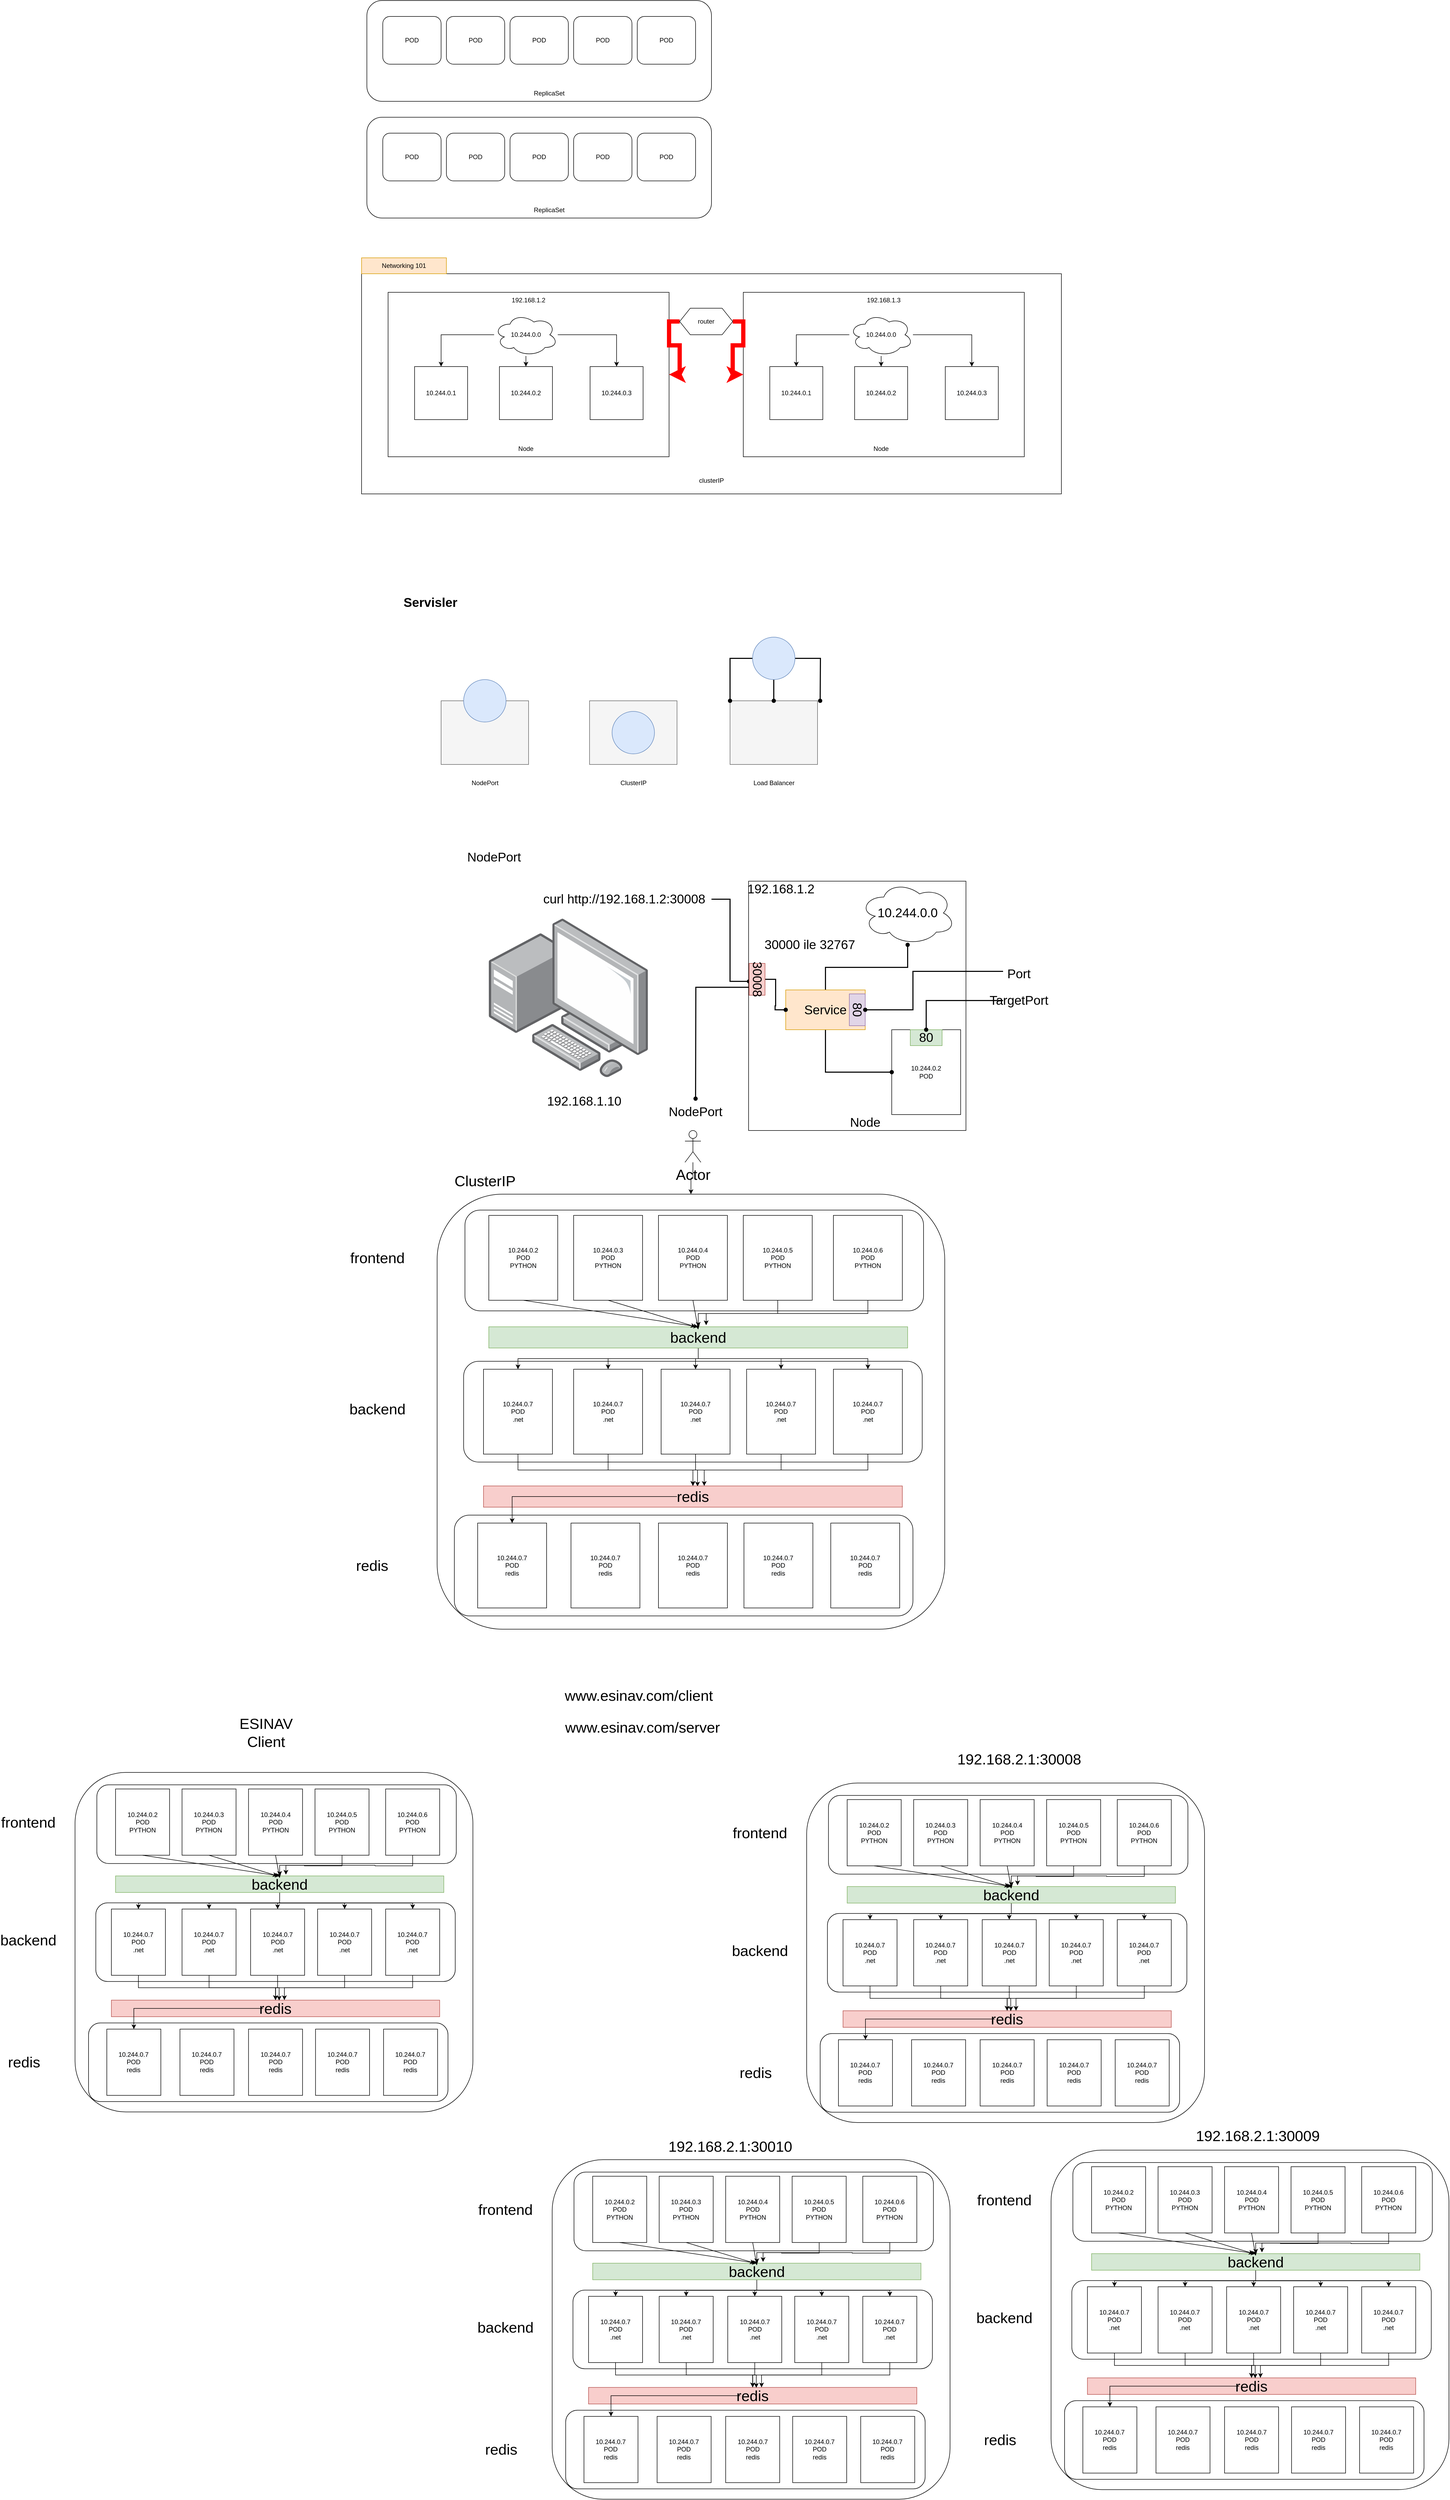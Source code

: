 <mxfile version="20.0.3" type="device"><diagram id="Sjd2jyIbmylgvyvZTuqx" name="Page-1"><mxGraphModel dx="2505" dy="934" grid="1" gridSize="10" guides="1" tooltips="1" connect="1" arrows="1" fold="1" page="1" pageScale="1" pageWidth="827" pageHeight="1169" math="0" shadow="0"><root><mxCell id="0"/><mxCell id="1" parent="0"/><mxCell id="nVFhow07xVNGeDrO4exb-46" value="" style="rounded=1;whiteSpace=wrap;html=1;fontSize=28;" vertex="1" parent="1"><mxGeometry x="202.5" y="2290" width="957.5" height="820" as="geometry"/></mxCell><mxCell id="nVFhow07xVNGeDrO4exb-44" value="" style="rounded=1;whiteSpace=wrap;html=1;fontSize=28;" vertex="1" parent="1"><mxGeometry x="235" y="2895" width="865" height="190" as="geometry"/></mxCell><mxCell id="nVFhow07xVNGeDrO4exb-43" value="" style="rounded=1;whiteSpace=wrap;html=1;fontSize=28;" vertex="1" parent="1"><mxGeometry x="252.5" y="2605" width="865" height="190" as="geometry"/></mxCell><mxCell id="nVFhow07xVNGeDrO4exb-42" value="" style="rounded=1;whiteSpace=wrap;html=1;fontSize=28;" vertex="1" parent="1"><mxGeometry x="255" y="2320" width="865" height="190" as="geometry"/></mxCell><mxCell id="aXBFxmti3VG-3KMLUolN-40" value="" style="rounded=0;whiteSpace=wrap;html=1;" parent="1" vertex="1"><mxGeometry x="60" y="555" width="1320" height="415" as="geometry"/></mxCell><mxCell id="aXBFxmti3VG-3KMLUolN-1" value="" style="rounded=1;whiteSpace=wrap;html=1;" parent="1" vertex="1"><mxGeometry x="70" y="40" width="650" height="190" as="geometry"/></mxCell><mxCell id="aXBFxmti3VG-3KMLUolN-2" value="ReplicaSet" style="text;html=1;strokeColor=none;fillColor=none;align=center;verticalAlign=middle;whiteSpace=wrap;rounded=0;" parent="1" vertex="1"><mxGeometry x="354" y="200" width="120" height="30" as="geometry"/></mxCell><mxCell id="aXBFxmti3VG-3KMLUolN-5" value="POD" style="rounded=1;whiteSpace=wrap;html=1;" parent="1" vertex="1"><mxGeometry x="100" y="70" width="110" height="90" as="geometry"/></mxCell><mxCell id="aXBFxmti3VG-3KMLUolN-6" value="POD" style="rounded=1;whiteSpace=wrap;html=1;" parent="1" vertex="1"><mxGeometry x="220" y="70" width="110" height="90" as="geometry"/></mxCell><mxCell id="aXBFxmti3VG-3KMLUolN-7" value="POD" style="rounded=1;whiteSpace=wrap;html=1;" parent="1" vertex="1"><mxGeometry x="340" y="70" width="110" height="90" as="geometry"/></mxCell><mxCell id="aXBFxmti3VG-3KMLUolN-8" value="POD" style="rounded=1;whiteSpace=wrap;html=1;" parent="1" vertex="1"><mxGeometry x="460" y="70" width="110" height="90" as="geometry"/></mxCell><mxCell id="aXBFxmti3VG-3KMLUolN-10" value="POD" style="rounded=1;whiteSpace=wrap;html=1;" parent="1" vertex="1"><mxGeometry x="580" y="70" width="110" height="90" as="geometry"/></mxCell><mxCell id="aXBFxmti3VG-3KMLUolN-11" value="" style="rounded=1;whiteSpace=wrap;html=1;" parent="1" vertex="1"><mxGeometry x="70" y="260" width="650" height="190" as="geometry"/></mxCell><mxCell id="aXBFxmti3VG-3KMLUolN-12" value="ReplicaSet" style="text;html=1;strokeColor=none;fillColor=none;align=center;verticalAlign=middle;whiteSpace=wrap;rounded=0;" parent="1" vertex="1"><mxGeometry x="354" y="420" width="120" height="30" as="geometry"/></mxCell><mxCell id="aXBFxmti3VG-3KMLUolN-13" value="POD" style="rounded=1;whiteSpace=wrap;html=1;" parent="1" vertex="1"><mxGeometry x="100" y="290" width="110" height="90" as="geometry"/></mxCell><mxCell id="aXBFxmti3VG-3KMLUolN-14" value="POD" style="rounded=1;whiteSpace=wrap;html=1;" parent="1" vertex="1"><mxGeometry x="220" y="290" width="110" height="90" as="geometry"/></mxCell><mxCell id="aXBFxmti3VG-3KMLUolN-15" value="POD" style="rounded=1;whiteSpace=wrap;html=1;" parent="1" vertex="1"><mxGeometry x="340" y="290" width="110" height="90" as="geometry"/></mxCell><mxCell id="aXBFxmti3VG-3KMLUolN-16" value="POD" style="rounded=1;whiteSpace=wrap;html=1;" parent="1" vertex="1"><mxGeometry x="460" y="290" width="110" height="90" as="geometry"/></mxCell><mxCell id="aXBFxmti3VG-3KMLUolN-17" value="POD" style="rounded=1;whiteSpace=wrap;html=1;" parent="1" vertex="1"><mxGeometry x="580" y="290" width="110" height="90" as="geometry"/></mxCell><mxCell id="aXBFxmti3VG-3KMLUolN-18" value="" style="rounded=0;whiteSpace=wrap;html=1;" parent="1" vertex="1"><mxGeometry x="110" y="590" width="530" height="310" as="geometry"/></mxCell><mxCell id="aXBFxmti3VG-3KMLUolN-19" value="Node" style="text;html=1;strokeColor=none;fillColor=none;align=center;verticalAlign=middle;whiteSpace=wrap;rounded=0;" parent="1" vertex="1"><mxGeometry x="340" y="870" width="60" height="30" as="geometry"/></mxCell><mxCell id="aXBFxmti3VG-3KMLUolN-20" value="10.244.0.1" style="rounded=0;whiteSpace=wrap;html=1;" parent="1" vertex="1"><mxGeometry x="160" y="730" width="100" height="100" as="geometry"/></mxCell><mxCell id="aXBFxmti3VG-3KMLUolN-22" value="&lt;span style=&quot;color: rgb(0, 0, 0); font-family: Helvetica; font-size: 12px; font-style: normal; font-variant-ligatures: normal; font-variant-caps: normal; font-weight: 400; letter-spacing: normal; orphans: 2; text-align: center; text-indent: 0px; text-transform: none; widows: 2; word-spacing: 0px; -webkit-text-stroke-width: 0px; background-color: rgb(248, 249, 250); text-decoration-thickness: initial; text-decoration-style: initial; text-decoration-color: initial; float: none; display: inline !important;&quot;&gt;10.244.0.2&lt;/span&gt;" style="rounded=0;whiteSpace=wrap;html=1;" parent="1" vertex="1"><mxGeometry x="320" y="730" width="100" height="100" as="geometry"/></mxCell><mxCell id="aXBFxmti3VG-3KMLUolN-23" value="&lt;span style=&quot;color: rgb(0, 0, 0); font-family: Helvetica; font-size: 12px; font-style: normal; font-variant-ligatures: normal; font-variant-caps: normal; font-weight: 400; letter-spacing: normal; orphans: 2; text-align: center; text-indent: 0px; text-transform: none; widows: 2; word-spacing: 0px; -webkit-text-stroke-width: 0px; background-color: rgb(248, 249, 250); text-decoration-thickness: initial; text-decoration-style: initial; text-decoration-color: initial; float: none; display: inline !important;&quot;&gt;10.244.0.3&lt;/span&gt;" style="rounded=0;whiteSpace=wrap;html=1;" parent="1" vertex="1"><mxGeometry x="491" y="730" width="100" height="100" as="geometry"/></mxCell><mxCell id="aXBFxmti3VG-3KMLUolN-24" value="192.168.1.2" style="text;html=1;strokeColor=none;fillColor=none;align=center;verticalAlign=middle;whiteSpace=wrap;rounded=0;" parent="1" vertex="1"><mxGeometry x="345" y="590" width="60" height="30" as="geometry"/></mxCell><mxCell id="aXBFxmti3VG-3KMLUolN-26" style="edgeStyle=orthogonalEdgeStyle;rounded=0;orthogonalLoop=1;jettySize=auto;html=1;" parent="1" source="aXBFxmti3VG-3KMLUolN-25" target="aXBFxmti3VG-3KMLUolN-20" edge="1"><mxGeometry relative="1" as="geometry"/></mxCell><mxCell id="aXBFxmti3VG-3KMLUolN-27" value="" style="edgeStyle=orthogonalEdgeStyle;rounded=0;orthogonalLoop=1;jettySize=auto;html=1;" parent="1" source="aXBFxmti3VG-3KMLUolN-25" target="aXBFxmti3VG-3KMLUolN-22" edge="1"><mxGeometry relative="1" as="geometry"/></mxCell><mxCell id="aXBFxmti3VG-3KMLUolN-28" style="edgeStyle=orthogonalEdgeStyle;rounded=0;orthogonalLoop=1;jettySize=auto;html=1;" parent="1" source="aXBFxmti3VG-3KMLUolN-25" target="aXBFxmti3VG-3KMLUolN-23" edge="1"><mxGeometry relative="1" as="geometry"/></mxCell><mxCell id="aXBFxmti3VG-3KMLUolN-25" value="10.244.0.0" style="ellipse;shape=cloud;whiteSpace=wrap;html=1;" parent="1" vertex="1"><mxGeometry x="310" y="630" width="120" height="80" as="geometry"/></mxCell><mxCell id="aXBFxmti3VG-3KMLUolN-29" value="" style="rounded=0;whiteSpace=wrap;html=1;" parent="1" vertex="1"><mxGeometry x="780" y="590" width="530" height="310" as="geometry"/></mxCell><mxCell id="aXBFxmti3VG-3KMLUolN-30" value="Node" style="text;html=1;strokeColor=none;fillColor=none;align=center;verticalAlign=middle;whiteSpace=wrap;rounded=0;" parent="1" vertex="1"><mxGeometry x="1010" y="870" width="60" height="30" as="geometry"/></mxCell><mxCell id="aXBFxmti3VG-3KMLUolN-31" value="10.244.0.1" style="rounded=0;whiteSpace=wrap;html=1;" parent="1" vertex="1"><mxGeometry x="830" y="730" width="100" height="100" as="geometry"/></mxCell><mxCell id="aXBFxmti3VG-3KMLUolN-32" value="&lt;span style=&quot;color: rgb(0, 0, 0); font-family: Helvetica; font-size: 12px; font-style: normal; font-variant-ligatures: normal; font-variant-caps: normal; font-weight: 400; letter-spacing: normal; orphans: 2; text-align: center; text-indent: 0px; text-transform: none; widows: 2; word-spacing: 0px; -webkit-text-stroke-width: 0px; background-color: rgb(248, 249, 250); text-decoration-thickness: initial; text-decoration-style: initial; text-decoration-color: initial; float: none; display: inline !important;&quot;&gt;10.244.0.2&lt;/span&gt;" style="rounded=0;whiteSpace=wrap;html=1;" parent="1" vertex="1"><mxGeometry x="990" y="730" width="100" height="100" as="geometry"/></mxCell><mxCell id="aXBFxmti3VG-3KMLUolN-33" value="&lt;span style=&quot;color: rgb(0, 0, 0); font-family: Helvetica; font-size: 12px; font-style: normal; font-variant-ligatures: normal; font-variant-caps: normal; font-weight: 400; letter-spacing: normal; orphans: 2; text-align: center; text-indent: 0px; text-transform: none; widows: 2; word-spacing: 0px; -webkit-text-stroke-width: 0px; background-color: rgb(248, 249, 250); text-decoration-thickness: initial; text-decoration-style: initial; text-decoration-color: initial; float: none; display: inline !important;&quot;&gt;10.244.0.3&lt;/span&gt;" style="rounded=0;whiteSpace=wrap;html=1;" parent="1" vertex="1"><mxGeometry x="1161" y="730" width="100" height="100" as="geometry"/></mxCell><mxCell id="aXBFxmti3VG-3KMLUolN-34" value="192.168.1.3" style="text;html=1;strokeColor=none;fillColor=none;align=center;verticalAlign=middle;whiteSpace=wrap;rounded=0;" parent="1" vertex="1"><mxGeometry x="1015" y="590" width="60" height="30" as="geometry"/></mxCell><mxCell id="aXBFxmti3VG-3KMLUolN-35" style="edgeStyle=orthogonalEdgeStyle;rounded=0;orthogonalLoop=1;jettySize=auto;html=1;" parent="1" source="aXBFxmti3VG-3KMLUolN-38" target="aXBFxmti3VG-3KMLUolN-31" edge="1"><mxGeometry relative="1" as="geometry"/></mxCell><mxCell id="aXBFxmti3VG-3KMLUolN-36" value="" style="edgeStyle=orthogonalEdgeStyle;rounded=0;orthogonalLoop=1;jettySize=auto;html=1;" parent="1" source="aXBFxmti3VG-3KMLUolN-38" target="aXBFxmti3VG-3KMLUolN-32" edge="1"><mxGeometry relative="1" as="geometry"/></mxCell><mxCell id="aXBFxmti3VG-3KMLUolN-37" style="edgeStyle=orthogonalEdgeStyle;rounded=0;orthogonalLoop=1;jettySize=auto;html=1;" parent="1" source="aXBFxmti3VG-3KMLUolN-38" target="aXBFxmti3VG-3KMLUolN-33" edge="1"><mxGeometry relative="1" as="geometry"/></mxCell><mxCell id="aXBFxmti3VG-3KMLUolN-38" value="10.244.0.0" style="ellipse;shape=cloud;whiteSpace=wrap;html=1;" parent="1" vertex="1"><mxGeometry x="980" y="630" width="120" height="80" as="geometry"/></mxCell><mxCell id="aXBFxmti3VG-3KMLUolN-41" value="clusterIP" style="text;html=1;strokeColor=none;fillColor=none;align=center;verticalAlign=middle;whiteSpace=wrap;rounded=0;" parent="1" vertex="1"><mxGeometry x="690" y="930" width="60" height="30" as="geometry"/></mxCell><mxCell id="aXBFxmti3VG-3KMLUolN-43" style="edgeStyle=orthogonalEdgeStyle;rounded=0;orthogonalLoop=1;jettySize=auto;html=1;strokeColor=#FF0000;strokeWidth=8;" parent="1" source="aXBFxmti3VG-3KMLUolN-42" target="aXBFxmti3VG-3KMLUolN-18" edge="1"><mxGeometry relative="1" as="geometry"/></mxCell><mxCell id="aXBFxmti3VG-3KMLUolN-44" style="edgeStyle=orthogonalEdgeStyle;rounded=0;orthogonalLoop=1;jettySize=auto;html=1;strokeColor=#FF0000;strokeWidth=8;" parent="1" source="aXBFxmti3VG-3KMLUolN-42" target="aXBFxmti3VG-3KMLUolN-29" edge="1"><mxGeometry relative="1" as="geometry"/></mxCell><mxCell id="aXBFxmti3VG-3KMLUolN-42" value="router" style="shape=hexagon;perimeter=hexagonPerimeter2;whiteSpace=wrap;html=1;fixedSize=1;" parent="1" vertex="1"><mxGeometry x="660" y="620" width="100" height="50" as="geometry"/></mxCell><mxCell id="aXBFxmti3VG-3KMLUolN-45" value="Networking 101" style="text;html=1;strokeColor=#d79b00;fillColor=#ffe6cc;align=center;verticalAlign=middle;whiteSpace=wrap;rounded=0;" parent="1" vertex="1"><mxGeometry x="60" y="525" width="160" height="30" as="geometry"/></mxCell><mxCell id="aXBFxmti3VG-3KMLUolN-46" value="" style="rounded=0;whiteSpace=wrap;html=1;fillColor=#f5f5f5;fontColor=#333333;strokeColor=#666666;" parent="1" vertex="1"><mxGeometry x="210" y="1360" width="165" height="120" as="geometry"/></mxCell><mxCell id="aXBFxmti3VG-3KMLUolN-47" value="" style="ellipse;whiteSpace=wrap;html=1;aspect=fixed;fillColor=#dae8fc;strokeColor=#6c8ebf;" parent="1" vertex="1"><mxGeometry x="252.5" y="1320" width="80" height="80" as="geometry"/></mxCell><mxCell id="aXBFxmti3VG-3KMLUolN-48" value="" style="rounded=0;whiteSpace=wrap;html=1;fillColor=#f5f5f5;fontColor=#333333;strokeColor=#666666;" parent="1" vertex="1"><mxGeometry x="490" y="1360" width="165" height="120" as="geometry"/></mxCell><mxCell id="aXBFxmti3VG-3KMLUolN-49" value="" style="ellipse;whiteSpace=wrap;html=1;aspect=fixed;fillColor=#dae8fc;strokeColor=#6c8ebf;" parent="1" vertex="1"><mxGeometry x="532.5" y="1380" width="80" height="80" as="geometry"/></mxCell><mxCell id="aXBFxmti3VG-3KMLUolN-50" value="" style="rounded=0;whiteSpace=wrap;html=1;fillColor=#f5f5f5;fontColor=#333333;strokeColor=#666666;" parent="1" vertex="1"><mxGeometry x="755" y="1360" width="165" height="120" as="geometry"/></mxCell><mxCell id="aXBFxmti3VG-3KMLUolN-53" style="edgeStyle=orthogonalEdgeStyle;rounded=0;orthogonalLoop=1;jettySize=auto;html=1;strokeColor=#000000;strokeWidth=2;endArrow=oval;endFill=1;" parent="1" source="aXBFxmti3VG-3KMLUolN-51" edge="1"><mxGeometry relative="1" as="geometry"><mxPoint x="925" y="1360" as="targetPoint"/></mxGeometry></mxCell><mxCell id="aXBFxmti3VG-3KMLUolN-54" style="edgeStyle=orthogonalEdgeStyle;rounded=0;orthogonalLoop=1;jettySize=auto;html=1;entryX=0.5;entryY=0;entryDx=0;entryDy=0;strokeColor=#000000;strokeWidth=2;endArrow=oval;endFill=1;" parent="1" source="aXBFxmti3VG-3KMLUolN-51" target="aXBFxmti3VG-3KMLUolN-50" edge="1"><mxGeometry relative="1" as="geometry"/></mxCell><mxCell id="aXBFxmti3VG-3KMLUolN-55" style="edgeStyle=orthogonalEdgeStyle;rounded=0;orthogonalLoop=1;jettySize=auto;html=1;endArrow=oval;endFill=1;strokeColor=#000000;strokeWidth=2;entryX=0;entryY=0;entryDx=0;entryDy=0;" parent="1" source="aXBFxmti3VG-3KMLUolN-51" target="aXBFxmti3VG-3KMLUolN-50" edge="1"><mxGeometry relative="1" as="geometry"><mxPoint x="755" y="1350" as="targetPoint"/><Array as="points"><mxPoint x="755" y="1280"/></Array></mxGeometry></mxCell><mxCell id="aXBFxmti3VG-3KMLUolN-51" value="" style="ellipse;whiteSpace=wrap;html=1;aspect=fixed;fillColor=#dae8fc;strokeColor=#6c8ebf;" parent="1" vertex="1"><mxGeometry x="797.5" y="1240" width="80" height="80" as="geometry"/></mxCell><mxCell id="aXBFxmti3VG-3KMLUolN-57" value="NodePort" style="text;html=1;strokeColor=none;fillColor=none;align=center;verticalAlign=middle;whiteSpace=wrap;rounded=0;" parent="1" vertex="1"><mxGeometry x="262.5" y="1500" width="60" height="30" as="geometry"/></mxCell><mxCell id="aXBFxmti3VG-3KMLUolN-58" value="ClusterIP" style="text;html=1;strokeColor=none;fillColor=none;align=center;verticalAlign=middle;whiteSpace=wrap;rounded=0;" parent="1" vertex="1"><mxGeometry x="542.5" y="1500" width="60" height="30" as="geometry"/></mxCell><mxCell id="aXBFxmti3VG-3KMLUolN-59" value="Load Balancer" style="text;html=1;strokeColor=none;fillColor=none;align=center;verticalAlign=middle;whiteSpace=wrap;rounded=0;" parent="1" vertex="1"><mxGeometry x="793.75" y="1500" width="87.5" height="30" as="geometry"/></mxCell><mxCell id="aXBFxmti3VG-3KMLUolN-60" value="Servisler" style="text;html=1;strokeColor=none;fillColor=none;align=center;verticalAlign=middle;whiteSpace=wrap;rounded=0;fontStyle=1;fontSize=24;" parent="1" vertex="1"><mxGeometry x="160" y="1160" width="60" height="30" as="geometry"/></mxCell><mxCell id="aXBFxmti3VG-3KMLUolN-71" value="" style="rounded=0;whiteSpace=wrap;html=1;fontSize=24;" parent="1" vertex="1"><mxGeometry x="790" y="1700" width="410" height="470" as="geometry"/></mxCell><mxCell id="aXBFxmti3VG-3KMLUolN-72" value="&lt;span style=&quot;color: rgb(0, 0, 0); font-family: Helvetica; font-size: 12px; font-style: normal; font-variant-ligatures: normal; font-variant-caps: normal; font-weight: 400; letter-spacing: normal; orphans: 2; text-align: center; text-indent: 0px; text-transform: none; widows: 2; word-spacing: 0px; -webkit-text-stroke-width: 0px; background-color: rgb(248, 249, 250); text-decoration-thickness: initial; text-decoration-style: initial; text-decoration-color: initial; float: none; display: inline !important;&quot;&gt;10.244.0.2&lt;br&gt;POD&lt;br&gt;&lt;/span&gt;" style="rounded=0;whiteSpace=wrap;html=1;" parent="1" vertex="1"><mxGeometry x="1060" y="1980" width="130" height="160" as="geometry"/></mxCell><mxCell id="aXBFxmti3VG-3KMLUolN-73" value="10.244.0.0" style="ellipse;shape=cloud;whiteSpace=wrap;html=1;fontSize=24;" parent="1" vertex="1"><mxGeometry x="1000" y="1700" width="180" height="120" as="geometry"/></mxCell><mxCell id="aXBFxmti3VG-3KMLUolN-74" value="192.168.1.2" style="text;html=1;strokeColor=none;fillColor=none;align=center;verticalAlign=middle;whiteSpace=wrap;rounded=0;fontSize=24;" parent="1" vertex="1"><mxGeometry x="821.25" y="1700" width="60" height="30" as="geometry"/></mxCell><mxCell id="aXBFxmti3VG-3KMLUolN-75" value="" style="points=[];aspect=fixed;html=1;align=center;shadow=0;dashed=0;image;image=img/lib/allied_telesis/computer_and_terminals/Personal_Computer_with_Server.svg;fontSize=24;" parent="1" vertex="1"><mxGeometry x="300" y="1770" width="300" height="300" as="geometry"/></mxCell><mxCell id="aXBFxmti3VG-3KMLUolN-76" value="Node" style="text;html=1;strokeColor=none;fillColor=none;align=center;verticalAlign=middle;whiteSpace=wrap;rounded=0;fontSize=24;" parent="1" vertex="1"><mxGeometry x="980" y="2140" width="60" height="30" as="geometry"/></mxCell><mxCell id="aXBFxmti3VG-3KMLUolN-77" value="192.168.1.10" style="text;html=1;strokeColor=none;fillColor=none;align=center;verticalAlign=middle;whiteSpace=wrap;rounded=0;fontSize=24;" parent="1" vertex="1"><mxGeometry x="450" y="2100" width="60" height="30" as="geometry"/></mxCell><mxCell id="aXBFxmti3VG-3KMLUolN-83" style="edgeStyle=orthogonalEdgeStyle;rounded=0;orthogonalLoop=1;jettySize=auto;html=1;fontSize=24;endArrow=oval;endFill=1;strokeColor=#000000;strokeWidth=2;" parent="1" source="aXBFxmti3VG-3KMLUolN-79" target="aXBFxmti3VG-3KMLUolN-73" edge="1"><mxGeometry relative="1" as="geometry"/></mxCell><mxCell id="aXBFxmti3VG-3KMLUolN-84" style="edgeStyle=orthogonalEdgeStyle;rounded=0;orthogonalLoop=1;jettySize=auto;html=1;entryX=0;entryY=0.5;entryDx=0;entryDy=0;fontSize=24;endArrow=oval;endFill=1;strokeColor=#000000;strokeWidth=2;exitX=0.5;exitY=1;exitDx=0;exitDy=0;" parent="1" source="aXBFxmti3VG-3KMLUolN-79" target="aXBFxmti3VG-3KMLUolN-72" edge="1"><mxGeometry relative="1" as="geometry"/></mxCell><mxCell id="aXBFxmti3VG-3KMLUolN-79" value="Service" style="rounded=0;whiteSpace=wrap;html=1;fontSize=24;fillColor=#ffe6cc;strokeColor=#d79b00;" parent="1" vertex="1"><mxGeometry x="860" y="1905" width="150" height="75" as="geometry"/></mxCell><mxCell id="aXBFxmti3VG-3KMLUolN-85" style="edgeStyle=orthogonalEdgeStyle;rounded=0;orthogonalLoop=1;jettySize=auto;html=1;entryX=0.002;entryY=0.402;entryDx=0;entryDy=0;entryPerimeter=0;fontSize=24;endArrow=oval;endFill=1;strokeColor=#000000;strokeWidth=2;" parent="1" source="aXBFxmti3VG-3KMLUolN-81" target="aXBFxmti3VG-3KMLUolN-71" edge="1"><mxGeometry relative="1" as="geometry"/></mxCell><mxCell id="aXBFxmti3VG-3KMLUolN-81" value="curl http://192.168.1.2:30008" style="text;html=1;align=center;verticalAlign=middle;resizable=0;points=[];autosize=1;strokeColor=none;fillColor=none;fontSize=24;" parent="1" vertex="1"><mxGeometry x="390" y="1714" width="330" height="40" as="geometry"/></mxCell><mxCell id="aXBFxmti3VG-3KMLUolN-93" style="edgeStyle=orthogonalEdgeStyle;rounded=0;orthogonalLoop=1;jettySize=auto;html=1;exitX=0.75;exitY=1;exitDx=0;exitDy=0;fontSize=24;endArrow=oval;endFill=1;strokeColor=#000000;strokeWidth=2;" parent="1" source="aXBFxmti3VG-3KMLUolN-82" edge="1"><mxGeometry relative="1" as="geometry"><mxPoint x="690" y="2110" as="targetPoint"/></mxGeometry></mxCell><mxCell id="aXBFxmti3VG-3KMLUolN-99" style="edgeStyle=orthogonalEdgeStyle;rounded=0;orthogonalLoop=1;jettySize=auto;html=1;entryX=0;entryY=0.5;entryDx=0;entryDy=0;fontSize=24;endArrow=oval;endFill=1;strokeColor=#000000;strokeWidth=2;" parent="1" source="aXBFxmti3VG-3KMLUolN-82" target="aXBFxmti3VG-3KMLUolN-79" edge="1"><mxGeometry relative="1" as="geometry"/></mxCell><mxCell id="aXBFxmti3VG-3KMLUolN-82" value="30008" style="text;html=1;strokeColor=#b85450;fillColor=#f8cecc;align=center;verticalAlign=middle;whiteSpace=wrap;rounded=0;fontSize=24;rotation=90;" parent="1" vertex="1"><mxGeometry x="776" y="1870" width="60" height="30" as="geometry"/></mxCell><mxCell id="aXBFxmti3VG-3KMLUolN-86" value="80" style="text;html=1;strokeColor=#82b366;fillColor=#d5e8d4;align=center;verticalAlign=middle;whiteSpace=wrap;rounded=0;fontSize=24;" parent="1" vertex="1"><mxGeometry x="1095" y="1980" width="60" height="30" as="geometry"/></mxCell><mxCell id="aXBFxmti3VG-3KMLUolN-87" value="80" style="text;html=1;strokeColor=#9673a6;fillColor=#e1d5e7;align=center;verticalAlign=middle;whiteSpace=wrap;rounded=0;fontSize=24;rotation=90;" parent="1" vertex="1"><mxGeometry x="965" y="1927.5" width="60" height="30" as="geometry"/></mxCell><mxCell id="aXBFxmti3VG-3KMLUolN-89" style="edgeStyle=orthogonalEdgeStyle;rounded=0;orthogonalLoop=1;jettySize=auto;html=1;fontSize=24;endArrow=oval;endFill=1;strokeColor=#000000;strokeWidth=2;" parent="1" source="aXBFxmti3VG-3KMLUolN-88" target="aXBFxmti3VG-3KMLUolN-86" edge="1"><mxGeometry relative="1" as="geometry"/></mxCell><mxCell id="aXBFxmti3VG-3KMLUolN-88" value="TargetPort" style="text;html=1;strokeColor=none;fillColor=none;align=center;verticalAlign=middle;whiteSpace=wrap;rounded=0;fontSize=24;" parent="1" vertex="1"><mxGeometry x="1270" y="1910" width="60" height="30" as="geometry"/></mxCell><mxCell id="aXBFxmti3VG-3KMLUolN-92" style="edgeStyle=orthogonalEdgeStyle;rounded=0;orthogonalLoop=1;jettySize=auto;html=1;entryX=0.5;entryY=0;entryDx=0;entryDy=0;fontSize=24;endArrow=oval;endFill=1;strokeColor=#000000;strokeWidth=2;" parent="1" source="aXBFxmti3VG-3KMLUolN-91" target="aXBFxmti3VG-3KMLUolN-87" edge="1"><mxGeometry relative="1" as="geometry"><Array as="points"><mxPoint x="1100" y="1870"/><mxPoint x="1100" y="1943"/></Array></mxGeometry></mxCell><mxCell id="aXBFxmti3VG-3KMLUolN-91" value="Port" style="text;html=1;strokeColor=none;fillColor=none;align=center;verticalAlign=middle;whiteSpace=wrap;rounded=0;fontSize=24;" parent="1" vertex="1"><mxGeometry x="1270" y="1860" width="60" height="30" as="geometry"/></mxCell><mxCell id="aXBFxmti3VG-3KMLUolN-94" value="NodePort" style="text;html=1;strokeColor=none;fillColor=none;align=center;verticalAlign=middle;whiteSpace=wrap;rounded=0;fontSize=24;" parent="1" vertex="1"><mxGeometry x="660" y="2120" width="60" height="30" as="geometry"/></mxCell><mxCell id="aXBFxmti3VG-3KMLUolN-98" value="30000 ile 32767" style="text;html=1;align=center;verticalAlign=middle;resizable=0;points=[];autosize=1;strokeColor=none;fillColor=none;fontSize=24;" parent="1" vertex="1"><mxGeometry x="810" y="1800" width="190" height="40" as="geometry"/></mxCell><mxCell id="nVFhow07xVNGeDrO4exb-1" value="NodePort" style="text;html=1;strokeColor=none;fillColor=none;align=center;verticalAlign=middle;whiteSpace=wrap;rounded=0;fontSize=24;" vertex="1" parent="1"><mxGeometry x="280" y="1640" width="60" height="30" as="geometry"/></mxCell><mxCell id="nVFhow07xVNGeDrO4exb-2" value="ClusterIP" style="text;html=1;strokeColor=none;fillColor=none;align=center;verticalAlign=middle;whiteSpace=wrap;rounded=0;fontSize=28;" vertex="1" parent="1"><mxGeometry x="262.5" y="2250" width="60" height="30" as="geometry"/></mxCell><mxCell id="nVFhow07xVNGeDrO4exb-3" value="&lt;span style=&quot;color: rgb(0, 0, 0); font-family: Helvetica; font-size: 12px; font-style: normal; font-variant-ligatures: normal; font-variant-caps: normal; font-weight: 400; letter-spacing: normal; orphans: 2; text-align: center; text-indent: 0px; text-transform: none; widows: 2; word-spacing: 0px; -webkit-text-stroke-width: 0px; background-color: rgb(248, 249, 250); text-decoration-thickness: initial; text-decoration-style: initial; text-decoration-color: initial; float: none; display: inline !important;&quot;&gt;10.244.0.2&lt;br&gt;POD&lt;br&gt;PYTHON&lt;br&gt;&lt;/span&gt;" style="rounded=0;whiteSpace=wrap;html=1;" vertex="1" parent="1"><mxGeometry x="300" y="2330" width="130" height="160" as="geometry"/></mxCell><mxCell id="nVFhow07xVNGeDrO4exb-4" value="frontend" style="text;html=1;strokeColor=none;fillColor=none;align=center;verticalAlign=middle;whiteSpace=wrap;rounded=0;fontSize=28;" vertex="1" parent="1"><mxGeometry x="60" y="2395" width="60" height="30" as="geometry"/></mxCell><mxCell id="nVFhow07xVNGeDrO4exb-5" value="&lt;span style=&quot;color: rgb(0, 0, 0); font-family: Helvetica; font-size: 12px; font-style: normal; font-variant-ligatures: normal; font-variant-caps: normal; font-weight: 400; letter-spacing: normal; orphans: 2; text-align: center; text-indent: 0px; text-transform: none; widows: 2; word-spacing: 0px; -webkit-text-stroke-width: 0px; background-color: rgb(248, 249, 250); text-decoration-thickness: initial; text-decoration-style: initial; text-decoration-color: initial; float: none; display: inline !important;&quot;&gt;10.244.0.3&lt;br&gt;POD&lt;br&gt;PYTHON&lt;br&gt;&lt;/span&gt;" style="rounded=0;whiteSpace=wrap;html=1;" vertex="1" parent="1"><mxGeometry x="460" y="2330" width="130" height="160" as="geometry"/></mxCell><mxCell id="nVFhow07xVNGeDrO4exb-6" value="&lt;span style=&quot;color: rgb(0, 0, 0); font-family: Helvetica; font-size: 12px; font-style: normal; font-variant-ligatures: normal; font-variant-caps: normal; font-weight: 400; letter-spacing: normal; orphans: 2; text-align: center; text-indent: 0px; text-transform: none; widows: 2; word-spacing: 0px; -webkit-text-stroke-width: 0px; background-color: rgb(248, 249, 250); text-decoration-thickness: initial; text-decoration-style: initial; text-decoration-color: initial; float: none; display: inline !important;&quot;&gt;10.244.0.4&lt;br&gt;POD&lt;br&gt;PYTHON&lt;br&gt;&lt;/span&gt;" style="rounded=0;whiteSpace=wrap;html=1;" vertex="1" parent="1"><mxGeometry x="620" y="2330" width="130" height="160" as="geometry"/></mxCell><mxCell id="nVFhow07xVNGeDrO4exb-34" style="edgeStyle=orthogonalEdgeStyle;rounded=0;orthogonalLoop=1;jettySize=auto;html=1;fontSize=28;" edge="1" parent="1" source="nVFhow07xVNGeDrO4exb-7" target="nVFhow07xVNGeDrO4exb-23"><mxGeometry relative="1" as="geometry"/></mxCell><mxCell id="nVFhow07xVNGeDrO4exb-7" value="&lt;span style=&quot;color: rgb(0, 0, 0); font-family: Helvetica; font-size: 12px; font-style: normal; font-variant-ligatures: normal; font-variant-caps: normal; font-weight: 400; letter-spacing: normal; orphans: 2; text-align: center; text-indent: 0px; text-transform: none; widows: 2; word-spacing: 0px; -webkit-text-stroke-width: 0px; background-color: rgb(248, 249, 250); text-decoration-thickness: initial; text-decoration-style: initial; text-decoration-color: initial; float: none; display: inline !important;&quot;&gt;10.244.0.5&lt;br&gt;POD&lt;br&gt;PYTHON&lt;br&gt;&lt;/span&gt;" style="rounded=0;whiteSpace=wrap;html=1;" vertex="1" parent="1"><mxGeometry x="780" y="2330" width="130" height="160" as="geometry"/></mxCell><mxCell id="nVFhow07xVNGeDrO4exb-35" style="edgeStyle=orthogonalEdgeStyle;rounded=0;orthogonalLoop=1;jettySize=auto;html=1;entryX=0.519;entryY=-0.075;entryDx=0;entryDy=0;entryPerimeter=0;fontSize=28;" edge="1" parent="1" source="nVFhow07xVNGeDrO4exb-8" target="nVFhow07xVNGeDrO4exb-23"><mxGeometry relative="1" as="geometry"/></mxCell><mxCell id="nVFhow07xVNGeDrO4exb-8" value="&lt;span style=&quot;color: rgb(0, 0, 0); font-family: Helvetica; font-size: 12px; font-style: normal; font-variant-ligatures: normal; font-variant-caps: normal; font-weight: 400; letter-spacing: normal; orphans: 2; text-align: center; text-indent: 0px; text-transform: none; widows: 2; word-spacing: 0px; -webkit-text-stroke-width: 0px; background-color: rgb(248, 249, 250); text-decoration-thickness: initial; text-decoration-style: initial; text-decoration-color: initial; float: none; display: inline !important;&quot;&gt;10.244.0.6&lt;br&gt;POD&lt;br&gt;PYTHON&lt;br&gt;&lt;/span&gt;" style="rounded=0;whiteSpace=wrap;html=1;" vertex="1" parent="1"><mxGeometry x="950" y="2330" width="130" height="160" as="geometry"/></mxCell><mxCell id="nVFhow07xVNGeDrO4exb-9" value="backend" style="text;html=1;strokeColor=none;fillColor=none;align=center;verticalAlign=middle;whiteSpace=wrap;rounded=0;fontSize=28;" vertex="1" parent="1"><mxGeometry x="60" y="2680" width="60" height="30" as="geometry"/></mxCell><mxCell id="nVFhow07xVNGeDrO4exb-38" style="edgeStyle=orthogonalEdgeStyle;rounded=0;orthogonalLoop=1;jettySize=auto;html=1;entryX=0.511;entryY=0.025;entryDx=0;entryDy=0;entryPerimeter=0;fontSize=28;" edge="1" parent="1" source="nVFhow07xVNGeDrO4exb-10" target="nVFhow07xVNGeDrO4exb-22"><mxGeometry relative="1" as="geometry"/></mxCell><mxCell id="nVFhow07xVNGeDrO4exb-10" value="&lt;span style=&quot;color: rgb(0, 0, 0); font-family: Helvetica; font-size: 12px; font-style: normal; font-variant-ligatures: normal; font-variant-caps: normal; font-weight: 400; letter-spacing: normal; orphans: 2; text-align: center; text-indent: 0px; text-transform: none; widows: 2; word-spacing: 0px; -webkit-text-stroke-width: 0px; background-color: rgb(248, 249, 250); text-decoration-thickness: initial; text-decoration-style: initial; text-decoration-color: initial; float: none; display: inline !important;&quot;&gt;10.244.0.7&lt;br&gt;POD&lt;br&gt;.net&lt;br&gt;&lt;/span&gt;" style="rounded=0;whiteSpace=wrap;html=1;" vertex="1" parent="1"><mxGeometry x="290" y="2620" width="130" height="160" as="geometry"/></mxCell><mxCell id="nVFhow07xVNGeDrO4exb-37" style="edgeStyle=orthogonalEdgeStyle;rounded=0;orthogonalLoop=1;jettySize=auto;html=1;entryX=0.5;entryY=0;entryDx=0;entryDy=0;fontSize=28;" edge="1" parent="1" source="nVFhow07xVNGeDrO4exb-11" target="nVFhow07xVNGeDrO4exb-22"><mxGeometry relative="1" as="geometry"/></mxCell><mxCell id="nVFhow07xVNGeDrO4exb-11" value="&lt;span style=&quot;color: rgb(0, 0, 0); font-family: Helvetica; font-size: 12px; font-style: normal; font-variant-ligatures: normal; font-variant-caps: normal; font-weight: 400; letter-spacing: normal; orphans: 2; text-align: center; text-indent: 0px; text-transform: none; widows: 2; word-spacing: 0px; -webkit-text-stroke-width: 0px; background-color: rgb(248, 249, 250); text-decoration-thickness: initial; text-decoration-style: initial; text-decoration-color: initial; float: none; display: inline !important;&quot;&gt;10.244.0.7&lt;br&gt;POD&lt;br&gt;.net&lt;br&gt;&lt;/span&gt;" style="rounded=0;whiteSpace=wrap;html=1;" vertex="1" parent="1"><mxGeometry x="460" y="2620" width="130" height="160" as="geometry"/></mxCell><mxCell id="nVFhow07xVNGeDrO4exb-36" style="edgeStyle=orthogonalEdgeStyle;rounded=0;orthogonalLoop=1;jettySize=auto;html=1;entryX=0.5;entryY=0;entryDx=0;entryDy=0;fontSize=28;" edge="1" parent="1" source="nVFhow07xVNGeDrO4exb-12" target="nVFhow07xVNGeDrO4exb-22"><mxGeometry relative="1" as="geometry"/></mxCell><mxCell id="nVFhow07xVNGeDrO4exb-12" value="&lt;span style=&quot;color: rgb(0, 0, 0); font-family: Helvetica; font-size: 12px; font-style: normal; font-variant-ligatures: normal; font-variant-caps: normal; font-weight: 400; letter-spacing: normal; orphans: 2; text-align: center; text-indent: 0px; text-transform: none; widows: 2; word-spacing: 0px; -webkit-text-stroke-width: 0px; background-color: rgb(248, 249, 250); text-decoration-thickness: initial; text-decoration-style: initial; text-decoration-color: initial; float: none; display: inline !important;&quot;&gt;10.244.0.7&lt;br&gt;POD&lt;br&gt;.net&lt;br&gt;&lt;/span&gt;" style="rounded=0;whiteSpace=wrap;html=1;" vertex="1" parent="1"><mxGeometry x="625" y="2620" width="130" height="160" as="geometry"/></mxCell><mxCell id="nVFhow07xVNGeDrO4exb-39" style="edgeStyle=orthogonalEdgeStyle;rounded=0;orthogonalLoop=1;jettySize=auto;html=1;entryX=0.5;entryY=0;entryDx=0;entryDy=0;fontSize=28;" edge="1" parent="1" source="nVFhow07xVNGeDrO4exb-13" target="nVFhow07xVNGeDrO4exb-22"><mxGeometry relative="1" as="geometry"/></mxCell><mxCell id="nVFhow07xVNGeDrO4exb-13" value="&lt;span style=&quot;color: rgb(0, 0, 0); font-family: Helvetica; font-size: 12px; font-style: normal; font-variant-ligatures: normal; font-variant-caps: normal; font-weight: 400; letter-spacing: normal; orphans: 2; text-align: center; text-indent: 0px; text-transform: none; widows: 2; word-spacing: 0px; -webkit-text-stroke-width: 0px; background-color: rgb(248, 249, 250); text-decoration-thickness: initial; text-decoration-style: initial; text-decoration-color: initial; float: none; display: inline !important;&quot;&gt;10.244.0.7&lt;br&gt;POD&lt;br&gt;.net&lt;br&gt;&lt;/span&gt;" style="rounded=0;whiteSpace=wrap;html=1;" vertex="1" parent="1"><mxGeometry x="786.25" y="2620" width="130" height="160" as="geometry"/></mxCell><mxCell id="nVFhow07xVNGeDrO4exb-40" style="edgeStyle=orthogonalEdgeStyle;rounded=0;orthogonalLoop=1;jettySize=auto;html=1;entryX=0.527;entryY=0;entryDx=0;entryDy=0;entryPerimeter=0;fontSize=28;" edge="1" parent="1" source="nVFhow07xVNGeDrO4exb-14" target="nVFhow07xVNGeDrO4exb-22"><mxGeometry relative="1" as="geometry"/></mxCell><mxCell id="nVFhow07xVNGeDrO4exb-14" value="&lt;span style=&quot;color: rgb(0, 0, 0); font-family: Helvetica; font-size: 12px; font-style: normal; font-variant-ligatures: normal; font-variant-caps: normal; font-weight: 400; letter-spacing: normal; orphans: 2; text-align: center; text-indent: 0px; text-transform: none; widows: 2; word-spacing: 0px; -webkit-text-stroke-width: 0px; background-color: rgb(248, 249, 250); text-decoration-thickness: initial; text-decoration-style: initial; text-decoration-color: initial; float: none; display: inline !important;&quot;&gt;10.244.0.7&lt;br&gt;POD&lt;br&gt;.net&lt;br&gt;&lt;/span&gt;" style="rounded=0;whiteSpace=wrap;html=1;" vertex="1" parent="1"><mxGeometry x="950" y="2620" width="130" height="160" as="geometry"/></mxCell><mxCell id="nVFhow07xVNGeDrO4exb-15" value="redis" style="text;html=1;strokeColor=none;fillColor=none;align=center;verticalAlign=middle;whiteSpace=wrap;rounded=0;fontSize=28;" vertex="1" parent="1"><mxGeometry x="50" y="2975" width="60" height="30" as="geometry"/></mxCell><mxCell id="nVFhow07xVNGeDrO4exb-16" value="&lt;span style=&quot;color: rgb(0, 0, 0); font-family: Helvetica; font-size: 12px; font-style: normal; font-variant-ligatures: normal; font-variant-caps: normal; font-weight: 400; letter-spacing: normal; orphans: 2; text-align: center; text-indent: 0px; text-transform: none; widows: 2; word-spacing: 0px; -webkit-text-stroke-width: 0px; background-color: rgb(248, 249, 250); text-decoration-thickness: initial; text-decoration-style: initial; text-decoration-color: initial; float: none; display: inline !important;&quot;&gt;10.244.0.7&lt;br&gt;POD&lt;br&gt;redis&lt;br&gt;&lt;/span&gt;" style="rounded=0;whiteSpace=wrap;html=1;" vertex="1" parent="1"><mxGeometry x="279" y="2910" width="130" height="160" as="geometry"/></mxCell><mxCell id="nVFhow07xVNGeDrO4exb-17" value="&lt;span style=&quot;color: rgb(0, 0, 0); font-family: Helvetica; font-size: 12px; font-style: normal; font-variant-ligatures: normal; font-variant-caps: normal; font-weight: 400; letter-spacing: normal; orphans: 2; text-align: center; text-indent: 0px; text-transform: none; widows: 2; word-spacing: 0px; -webkit-text-stroke-width: 0px; background-color: rgb(248, 249, 250); text-decoration-thickness: initial; text-decoration-style: initial; text-decoration-color: initial; float: none; display: inline !important;&quot;&gt;10.244.0.7&lt;br&gt;POD&lt;br&gt;redis&lt;br&gt;&lt;/span&gt;" style="rounded=0;whiteSpace=wrap;html=1;" vertex="1" parent="1"><mxGeometry x="455" y="2910" width="130" height="160" as="geometry"/></mxCell><mxCell id="nVFhow07xVNGeDrO4exb-18" value="&lt;span style=&quot;color: rgb(0, 0, 0); font-family: Helvetica; font-size: 12px; font-style: normal; font-variant-ligatures: normal; font-variant-caps: normal; font-weight: 400; letter-spacing: normal; orphans: 2; text-align: center; text-indent: 0px; text-transform: none; widows: 2; word-spacing: 0px; -webkit-text-stroke-width: 0px; background-color: rgb(248, 249, 250); text-decoration-thickness: initial; text-decoration-style: initial; text-decoration-color: initial; float: none; display: inline !important;&quot;&gt;10.244.0.7&lt;br&gt;POD&lt;br&gt;redis&lt;br&gt;&lt;/span&gt;" style="rounded=0;whiteSpace=wrap;html=1;" vertex="1" parent="1"><mxGeometry x="620" y="2910" width="130" height="160" as="geometry"/></mxCell><mxCell id="nVFhow07xVNGeDrO4exb-19" value="&lt;span style=&quot;color: rgb(0, 0, 0); font-family: Helvetica; font-size: 12px; font-style: normal; font-variant-ligatures: normal; font-variant-caps: normal; font-weight: 400; letter-spacing: normal; orphans: 2; text-align: center; text-indent: 0px; text-transform: none; widows: 2; word-spacing: 0px; -webkit-text-stroke-width: 0px; background-color: rgb(248, 249, 250); text-decoration-thickness: initial; text-decoration-style: initial; text-decoration-color: initial; float: none; display: inline !important;&quot;&gt;10.244.0.7&lt;br&gt;POD&lt;br&gt;redis&lt;br&gt;&lt;/span&gt;" style="rounded=0;whiteSpace=wrap;html=1;" vertex="1" parent="1"><mxGeometry x="781.25" y="2910" width="130" height="160" as="geometry"/></mxCell><mxCell id="nVFhow07xVNGeDrO4exb-20" value="&lt;span style=&quot;color: rgb(0, 0, 0); font-family: Helvetica; font-size: 12px; font-style: normal; font-variant-ligatures: normal; font-variant-caps: normal; font-weight: 400; letter-spacing: normal; orphans: 2; text-align: center; text-indent: 0px; text-transform: none; widows: 2; word-spacing: 0px; -webkit-text-stroke-width: 0px; background-color: rgb(248, 249, 250); text-decoration-thickness: initial; text-decoration-style: initial; text-decoration-color: initial; float: none; display: inline !important;&quot;&gt;10.244.0.7&lt;br&gt;POD&lt;br&gt;redis&lt;br&gt;&lt;/span&gt;" style="rounded=0;whiteSpace=wrap;html=1;" vertex="1" parent="1"><mxGeometry x="945" y="2910" width="130" height="160" as="geometry"/></mxCell><mxCell id="nVFhow07xVNGeDrO4exb-22" value="" style="rounded=0;whiteSpace=wrap;html=1;fontSize=28;fillColor=#f8cecc;strokeColor=#b85450;" vertex="1" parent="1"><mxGeometry x="290" y="2840" width="790" height="40" as="geometry"/></mxCell><mxCell id="nVFhow07xVNGeDrO4exb-41" style="edgeStyle=orthogonalEdgeStyle;rounded=0;orthogonalLoop=1;jettySize=auto;html=1;fontSize=28;" edge="1" parent="1" source="nVFhow07xVNGeDrO4exb-21" target="nVFhow07xVNGeDrO4exb-16"><mxGeometry relative="1" as="geometry"/></mxCell><mxCell id="nVFhow07xVNGeDrO4exb-21" value="redis" style="text;html=1;strokeColor=none;fillColor=none;align=center;verticalAlign=middle;whiteSpace=wrap;rounded=0;fontSize=28;" vertex="1" parent="1"><mxGeometry x="655" y="2845" width="60" height="30" as="geometry"/></mxCell><mxCell id="nVFhow07xVNGeDrO4exb-29" style="edgeStyle=orthogonalEdgeStyle;rounded=0;orthogonalLoop=1;jettySize=auto;html=1;entryX=0.5;entryY=0;entryDx=0;entryDy=0;fontSize=28;" edge="1" parent="1" source="nVFhow07xVNGeDrO4exb-23" target="nVFhow07xVNGeDrO4exb-10"><mxGeometry relative="1" as="geometry"/></mxCell><mxCell id="nVFhow07xVNGeDrO4exb-30" style="edgeStyle=orthogonalEdgeStyle;rounded=0;orthogonalLoop=1;jettySize=auto;html=1;entryX=0.5;entryY=0;entryDx=0;entryDy=0;fontSize=28;" edge="1" parent="1" source="nVFhow07xVNGeDrO4exb-23" target="nVFhow07xVNGeDrO4exb-11"><mxGeometry relative="1" as="geometry"/></mxCell><mxCell id="nVFhow07xVNGeDrO4exb-31" style="edgeStyle=orthogonalEdgeStyle;rounded=0;orthogonalLoop=1;jettySize=auto;html=1;entryX=0.5;entryY=0;entryDx=0;entryDy=0;fontSize=28;" edge="1" parent="1" source="nVFhow07xVNGeDrO4exb-23" target="nVFhow07xVNGeDrO4exb-12"><mxGeometry relative="1" as="geometry"/></mxCell><mxCell id="nVFhow07xVNGeDrO4exb-32" style="edgeStyle=orthogonalEdgeStyle;rounded=0;orthogonalLoop=1;jettySize=auto;html=1;entryX=0.5;entryY=0;entryDx=0;entryDy=0;fontSize=28;" edge="1" parent="1" source="nVFhow07xVNGeDrO4exb-23" target="nVFhow07xVNGeDrO4exb-13"><mxGeometry relative="1" as="geometry"/></mxCell><mxCell id="nVFhow07xVNGeDrO4exb-33" style="edgeStyle=orthogonalEdgeStyle;rounded=0;orthogonalLoop=1;jettySize=auto;html=1;entryX=0.5;entryY=0;entryDx=0;entryDy=0;fontSize=28;" edge="1" parent="1" source="nVFhow07xVNGeDrO4exb-23" target="nVFhow07xVNGeDrO4exb-14"><mxGeometry relative="1" as="geometry"/></mxCell><mxCell id="nVFhow07xVNGeDrO4exb-23" value="" style="rounded=0;whiteSpace=wrap;html=1;fontSize=28;fillColor=#d5e8d4;strokeColor=#82b366;" vertex="1" parent="1"><mxGeometry x="300" y="2540" width="790" height="40" as="geometry"/></mxCell><mxCell id="nVFhow07xVNGeDrO4exb-24" value="backend" style="text;html=1;strokeColor=none;fillColor=none;align=center;verticalAlign=middle;whiteSpace=wrap;rounded=0;fontSize=28;" vertex="1" parent="1"><mxGeometry x="665" y="2545" width="60" height="30" as="geometry"/></mxCell><mxCell id="nVFhow07xVNGeDrO4exb-25" value="" style="endArrow=classic;html=1;rounded=0;fontSize=28;exitX=0.5;exitY=1;exitDx=0;exitDy=0;entryX=0.5;entryY=0;entryDx=0;entryDy=0;" edge="1" parent="1" source="nVFhow07xVNGeDrO4exb-3" target="nVFhow07xVNGeDrO4exb-23"><mxGeometry width="50" height="50" relative="1" as="geometry"><mxPoint x="700" y="2740" as="sourcePoint"/><mxPoint x="750" y="2690" as="targetPoint"/></mxGeometry></mxCell><mxCell id="nVFhow07xVNGeDrO4exb-26" value="" style="endArrow=classic;html=1;rounded=0;fontSize=28;exitX=0.5;exitY=1;exitDx=0;exitDy=0;" edge="1" parent="1" source="nVFhow07xVNGeDrO4exb-5"><mxGeometry width="50" height="50" relative="1" as="geometry"><mxPoint x="700" y="2740" as="sourcePoint"/><mxPoint x="690" y="2540" as="targetPoint"/></mxGeometry></mxCell><mxCell id="nVFhow07xVNGeDrO4exb-27" value="" style="endArrow=classic;html=1;rounded=0;fontSize=28;exitX=0.5;exitY=1;exitDx=0;exitDy=0;entryX=0.5;entryY=0;entryDx=0;entryDy=0;" edge="1" parent="1" source="nVFhow07xVNGeDrO4exb-6" target="nVFhow07xVNGeDrO4exb-24"><mxGeometry width="50" height="50" relative="1" as="geometry"><mxPoint x="700" y="2740" as="sourcePoint"/><mxPoint x="750" y="2690" as="targetPoint"/></mxGeometry></mxCell><mxCell id="nVFhow07xVNGeDrO4exb-47" style="edgeStyle=orthogonalEdgeStyle;rounded=0;orthogonalLoop=1;jettySize=auto;html=1;entryX=0.5;entryY=0;entryDx=0;entryDy=0;fontSize=28;" edge="1" parent="1" source="nVFhow07xVNGeDrO4exb-45" target="nVFhow07xVNGeDrO4exb-46"><mxGeometry relative="1" as="geometry"/></mxCell><mxCell id="nVFhow07xVNGeDrO4exb-45" value="Actor" style="shape=umlActor;verticalLabelPosition=bottom;verticalAlign=top;html=1;outlineConnect=0;fontSize=28;" vertex="1" parent="1"><mxGeometry x="670" y="2170" width="30" height="60" as="geometry"/></mxCell><mxCell id="nVFhow07xVNGeDrO4exb-90" value="" style="group" vertex="1" connectable="0" parent="1"><mxGeometry x="-600" y="3380" width="870" height="640" as="geometry"/></mxCell><mxCell id="nVFhow07xVNGeDrO4exb-48" value="" style="rounded=1;whiteSpace=wrap;html=1;fontSize=28;" vertex="1" parent="nVFhow07xVNGeDrO4exb-90"><mxGeometry x="119.527" width="750.473" height="640" as="geometry"/></mxCell><mxCell id="nVFhow07xVNGeDrO4exb-49" value="" style="rounded=1;whiteSpace=wrap;html=1;fontSize=28;" vertex="1" parent="nVFhow07xVNGeDrO4exb-90"><mxGeometry x="145" y="472.195" width="677.973" height="148.293" as="geometry"/></mxCell><mxCell id="nVFhow07xVNGeDrO4exb-50" value="" style="rounded=1;whiteSpace=wrap;html=1;fontSize=28;" vertex="1" parent="nVFhow07xVNGeDrO4exb-90"><mxGeometry x="158.716" y="245.854" width="677.973" height="148.293" as="geometry"/></mxCell><mxCell id="nVFhow07xVNGeDrO4exb-51" value="" style="rounded=1;whiteSpace=wrap;html=1;fontSize=28;" vertex="1" parent="nVFhow07xVNGeDrO4exb-90"><mxGeometry x="160.676" y="23.415" width="677.973" height="148.293" as="geometry"/></mxCell><mxCell id="nVFhow07xVNGeDrO4exb-52" value="&lt;span style=&quot;color: rgb(0, 0, 0); font-family: Helvetica; font-size: 12px; font-style: normal; font-variant-ligatures: normal; font-variant-caps: normal; font-weight: 400; letter-spacing: normal; orphans: 2; text-align: center; text-indent: 0px; text-transform: none; widows: 2; word-spacing: 0px; -webkit-text-stroke-width: 0px; background-color: rgb(248, 249, 250); text-decoration-thickness: initial; text-decoration-style: initial; text-decoration-color: initial; float: none; display: inline !important;&quot;&gt;10.244.0.2&lt;br&gt;POD&lt;br&gt;PYTHON&lt;br&gt;&lt;/span&gt;" style="rounded=0;whiteSpace=wrap;html=1;" vertex="1" parent="nVFhow07xVNGeDrO4exb-90"><mxGeometry x="195.946" y="31.22" width="101.892" height="124.878" as="geometry"/></mxCell><mxCell id="nVFhow07xVNGeDrO4exb-53" value="frontend" style="text;html=1;strokeColor=none;fillColor=none;align=center;verticalAlign=middle;whiteSpace=wrap;rounded=0;fontSize=28;" vertex="1" parent="nVFhow07xVNGeDrO4exb-90"><mxGeometry x="7.838" y="81.951" width="47.027" height="23.415" as="geometry"/></mxCell><mxCell id="nVFhow07xVNGeDrO4exb-54" value="&lt;span style=&quot;color: rgb(0, 0, 0); font-family: Helvetica; font-size: 12px; font-style: normal; font-variant-ligatures: normal; font-variant-caps: normal; font-weight: 400; letter-spacing: normal; orphans: 2; text-align: center; text-indent: 0px; text-transform: none; widows: 2; word-spacing: 0px; -webkit-text-stroke-width: 0px; background-color: rgb(248, 249, 250); text-decoration-thickness: initial; text-decoration-style: initial; text-decoration-color: initial; float: none; display: inline !important;&quot;&gt;10.244.0.3&lt;br&gt;POD&lt;br&gt;PYTHON&lt;br&gt;&lt;/span&gt;" style="rounded=0;whiteSpace=wrap;html=1;" vertex="1" parent="nVFhow07xVNGeDrO4exb-90"><mxGeometry x="321.351" y="31.22" width="101.892" height="124.878" as="geometry"/></mxCell><mxCell id="nVFhow07xVNGeDrO4exb-55" value="&lt;span style=&quot;color: rgb(0, 0, 0); font-family: Helvetica; font-size: 12px; font-style: normal; font-variant-ligatures: normal; font-variant-caps: normal; font-weight: 400; letter-spacing: normal; orphans: 2; text-align: center; text-indent: 0px; text-transform: none; widows: 2; word-spacing: 0px; -webkit-text-stroke-width: 0px; background-color: rgb(248, 249, 250); text-decoration-thickness: initial; text-decoration-style: initial; text-decoration-color: initial; float: none; display: inline !important;&quot;&gt;10.244.0.4&lt;br&gt;POD&lt;br&gt;PYTHON&lt;br&gt;&lt;/span&gt;" style="rounded=0;whiteSpace=wrap;html=1;" vertex="1" parent="nVFhow07xVNGeDrO4exb-90"><mxGeometry x="446.757" y="31.22" width="101.892" height="124.878" as="geometry"/></mxCell><mxCell id="nVFhow07xVNGeDrO4exb-57" value="&lt;span style=&quot;color: rgb(0, 0, 0); font-family: Helvetica; font-size: 12px; font-style: normal; font-variant-ligatures: normal; font-variant-caps: normal; font-weight: 400; letter-spacing: normal; orphans: 2; text-align: center; text-indent: 0px; text-transform: none; widows: 2; word-spacing: 0px; -webkit-text-stroke-width: 0px; background-color: rgb(248, 249, 250); text-decoration-thickness: initial; text-decoration-style: initial; text-decoration-color: initial; float: none; display: inline !important;&quot;&gt;10.244.0.5&lt;br&gt;POD&lt;br&gt;PYTHON&lt;br&gt;&lt;/span&gt;" style="rounded=0;whiteSpace=wrap;html=1;" vertex="1" parent="nVFhow07xVNGeDrO4exb-90"><mxGeometry x="572.162" y="31.22" width="101.892" height="124.878" as="geometry"/></mxCell><mxCell id="nVFhow07xVNGeDrO4exb-59" value="&lt;span style=&quot;color: rgb(0, 0, 0); font-family: Helvetica; font-size: 12px; font-style: normal; font-variant-ligatures: normal; font-variant-caps: normal; font-weight: 400; letter-spacing: normal; orphans: 2; text-align: center; text-indent: 0px; text-transform: none; widows: 2; word-spacing: 0px; -webkit-text-stroke-width: 0px; background-color: rgb(248, 249, 250); text-decoration-thickness: initial; text-decoration-style: initial; text-decoration-color: initial; float: none; display: inline !important;&quot;&gt;10.244.0.6&lt;br&gt;POD&lt;br&gt;PYTHON&lt;br&gt;&lt;/span&gt;" style="rounded=0;whiteSpace=wrap;html=1;" vertex="1" parent="nVFhow07xVNGeDrO4exb-90"><mxGeometry x="705.405" y="31.22" width="101.892" height="124.878" as="geometry"/></mxCell><mxCell id="nVFhow07xVNGeDrO4exb-60" value="backend" style="text;html=1;strokeColor=none;fillColor=none;align=center;verticalAlign=middle;whiteSpace=wrap;rounded=0;fontSize=28;" vertex="1" parent="nVFhow07xVNGeDrO4exb-90"><mxGeometry x="7.838" y="304.39" width="47.027" height="23.415" as="geometry"/></mxCell><mxCell id="nVFhow07xVNGeDrO4exb-62" value="&lt;span style=&quot;color: rgb(0, 0, 0); font-family: Helvetica; font-size: 12px; font-style: normal; font-variant-ligatures: normal; font-variant-caps: normal; font-weight: 400; letter-spacing: normal; orphans: 2; text-align: center; text-indent: 0px; text-transform: none; widows: 2; word-spacing: 0px; -webkit-text-stroke-width: 0px; background-color: rgb(248, 249, 250); text-decoration-thickness: initial; text-decoration-style: initial; text-decoration-color: initial; float: none; display: inline !important;&quot;&gt;10.244.0.7&lt;br&gt;POD&lt;br&gt;.net&lt;br&gt;&lt;/span&gt;" style="rounded=0;whiteSpace=wrap;html=1;" vertex="1" parent="nVFhow07xVNGeDrO4exb-90"><mxGeometry x="188.108" y="257.561" width="101.892" height="124.878" as="geometry"/></mxCell><mxCell id="nVFhow07xVNGeDrO4exb-64" value="&lt;span style=&quot;color: rgb(0, 0, 0); font-family: Helvetica; font-size: 12px; font-style: normal; font-variant-ligatures: normal; font-variant-caps: normal; font-weight: 400; letter-spacing: normal; orphans: 2; text-align: center; text-indent: 0px; text-transform: none; widows: 2; word-spacing: 0px; -webkit-text-stroke-width: 0px; background-color: rgb(248, 249, 250); text-decoration-thickness: initial; text-decoration-style: initial; text-decoration-color: initial; float: none; display: inline !important;&quot;&gt;10.244.0.7&lt;br&gt;POD&lt;br&gt;.net&lt;br&gt;&lt;/span&gt;" style="rounded=0;whiteSpace=wrap;html=1;" vertex="1" parent="nVFhow07xVNGeDrO4exb-90"><mxGeometry x="321.351" y="257.561" width="101.892" height="124.878" as="geometry"/></mxCell><mxCell id="nVFhow07xVNGeDrO4exb-66" value="&lt;span style=&quot;color: rgb(0, 0, 0); font-family: Helvetica; font-size: 12px; font-style: normal; font-variant-ligatures: normal; font-variant-caps: normal; font-weight: 400; letter-spacing: normal; orphans: 2; text-align: center; text-indent: 0px; text-transform: none; widows: 2; word-spacing: 0px; -webkit-text-stroke-width: 0px; background-color: rgb(248, 249, 250); text-decoration-thickness: initial; text-decoration-style: initial; text-decoration-color: initial; float: none; display: inline !important;&quot;&gt;10.244.0.7&lt;br&gt;POD&lt;br&gt;.net&lt;br&gt;&lt;/span&gt;" style="rounded=0;whiteSpace=wrap;html=1;" vertex="1" parent="nVFhow07xVNGeDrO4exb-90"><mxGeometry x="450.676" y="257.561" width="101.892" height="124.878" as="geometry"/></mxCell><mxCell id="nVFhow07xVNGeDrO4exb-68" value="&lt;span style=&quot;color: rgb(0, 0, 0); font-family: Helvetica; font-size: 12px; font-style: normal; font-variant-ligatures: normal; font-variant-caps: normal; font-weight: 400; letter-spacing: normal; orphans: 2; text-align: center; text-indent: 0px; text-transform: none; widows: 2; word-spacing: 0px; -webkit-text-stroke-width: 0px; background-color: rgb(248, 249, 250); text-decoration-thickness: initial; text-decoration-style: initial; text-decoration-color: initial; float: none; display: inline !important;&quot;&gt;10.244.0.7&lt;br&gt;POD&lt;br&gt;.net&lt;br&gt;&lt;/span&gt;" style="rounded=0;whiteSpace=wrap;html=1;" vertex="1" parent="nVFhow07xVNGeDrO4exb-90"><mxGeometry x="577.061" y="257.561" width="101.892" height="124.878" as="geometry"/></mxCell><mxCell id="nVFhow07xVNGeDrO4exb-70" value="&lt;span style=&quot;color: rgb(0, 0, 0); font-family: Helvetica; font-size: 12px; font-style: normal; font-variant-ligatures: normal; font-variant-caps: normal; font-weight: 400; letter-spacing: normal; orphans: 2; text-align: center; text-indent: 0px; text-transform: none; widows: 2; word-spacing: 0px; -webkit-text-stroke-width: 0px; background-color: rgb(248, 249, 250); text-decoration-thickness: initial; text-decoration-style: initial; text-decoration-color: initial; float: none; display: inline !important;&quot;&gt;10.244.0.7&lt;br&gt;POD&lt;br&gt;.net&lt;br&gt;&lt;/span&gt;" style="rounded=0;whiteSpace=wrap;html=1;" vertex="1" parent="nVFhow07xVNGeDrO4exb-90"><mxGeometry x="705.405" y="257.561" width="101.892" height="124.878" as="geometry"/></mxCell><mxCell id="nVFhow07xVNGeDrO4exb-71" value="redis" style="text;html=1;strokeColor=none;fillColor=none;align=center;verticalAlign=middle;whiteSpace=wrap;rounded=0;fontSize=28;" vertex="1" parent="nVFhow07xVNGeDrO4exb-90"><mxGeometry y="534.634" width="47.027" height="23.415" as="geometry"/></mxCell><mxCell id="nVFhow07xVNGeDrO4exb-72" value="&lt;span style=&quot;color: rgb(0, 0, 0); font-family: Helvetica; font-size: 12px; font-style: normal; font-variant-ligatures: normal; font-variant-caps: normal; font-weight: 400; letter-spacing: normal; orphans: 2; text-align: center; text-indent: 0px; text-transform: none; widows: 2; word-spacing: 0px; -webkit-text-stroke-width: 0px; background-color: rgb(248, 249, 250); text-decoration-thickness: initial; text-decoration-style: initial; text-decoration-color: initial; float: none; display: inline !important;&quot;&gt;10.244.0.7&lt;br&gt;POD&lt;br&gt;redis&lt;br&gt;&lt;/span&gt;" style="rounded=0;whiteSpace=wrap;html=1;" vertex="1" parent="nVFhow07xVNGeDrO4exb-90"><mxGeometry x="179.486" y="483.902" width="101.892" height="124.878" as="geometry"/></mxCell><mxCell id="nVFhow07xVNGeDrO4exb-73" value="&lt;span style=&quot;color: rgb(0, 0, 0); font-family: Helvetica; font-size: 12px; font-style: normal; font-variant-ligatures: normal; font-variant-caps: normal; font-weight: 400; letter-spacing: normal; orphans: 2; text-align: center; text-indent: 0px; text-transform: none; widows: 2; word-spacing: 0px; -webkit-text-stroke-width: 0px; background-color: rgb(248, 249, 250); text-decoration-thickness: initial; text-decoration-style: initial; text-decoration-color: initial; float: none; display: inline !important;&quot;&gt;10.244.0.7&lt;br&gt;POD&lt;br&gt;redis&lt;br&gt;&lt;/span&gt;" style="rounded=0;whiteSpace=wrap;html=1;" vertex="1" parent="nVFhow07xVNGeDrO4exb-90"><mxGeometry x="317.432" y="483.902" width="101.892" height="124.878" as="geometry"/></mxCell><mxCell id="nVFhow07xVNGeDrO4exb-74" value="&lt;span style=&quot;color: rgb(0, 0, 0); font-family: Helvetica; font-size: 12px; font-style: normal; font-variant-ligatures: normal; font-variant-caps: normal; font-weight: 400; letter-spacing: normal; orphans: 2; text-align: center; text-indent: 0px; text-transform: none; widows: 2; word-spacing: 0px; -webkit-text-stroke-width: 0px; background-color: rgb(248, 249, 250); text-decoration-thickness: initial; text-decoration-style: initial; text-decoration-color: initial; float: none; display: inline !important;&quot;&gt;10.244.0.7&lt;br&gt;POD&lt;br&gt;redis&lt;br&gt;&lt;/span&gt;" style="rounded=0;whiteSpace=wrap;html=1;" vertex="1" parent="nVFhow07xVNGeDrO4exb-90"><mxGeometry x="446.757" y="483.902" width="101.892" height="124.878" as="geometry"/></mxCell><mxCell id="nVFhow07xVNGeDrO4exb-75" value="&lt;span style=&quot;color: rgb(0, 0, 0); font-family: Helvetica; font-size: 12px; font-style: normal; font-variant-ligatures: normal; font-variant-caps: normal; font-weight: 400; letter-spacing: normal; orphans: 2; text-align: center; text-indent: 0px; text-transform: none; widows: 2; word-spacing: 0px; -webkit-text-stroke-width: 0px; background-color: rgb(248, 249, 250); text-decoration-thickness: initial; text-decoration-style: initial; text-decoration-color: initial; float: none; display: inline !important;&quot;&gt;10.244.0.7&lt;br&gt;POD&lt;br&gt;redis&lt;br&gt;&lt;/span&gt;" style="rounded=0;whiteSpace=wrap;html=1;" vertex="1" parent="nVFhow07xVNGeDrO4exb-90"><mxGeometry x="573.142" y="483.902" width="101.892" height="124.878" as="geometry"/></mxCell><mxCell id="nVFhow07xVNGeDrO4exb-76" value="&lt;span style=&quot;color: rgb(0, 0, 0); font-family: Helvetica; font-size: 12px; font-style: normal; font-variant-ligatures: normal; font-variant-caps: normal; font-weight: 400; letter-spacing: normal; orphans: 2; text-align: center; text-indent: 0px; text-transform: none; widows: 2; word-spacing: 0px; -webkit-text-stroke-width: 0px; background-color: rgb(248, 249, 250); text-decoration-thickness: initial; text-decoration-style: initial; text-decoration-color: initial; float: none; display: inline !important;&quot;&gt;10.244.0.7&lt;br&gt;POD&lt;br&gt;redis&lt;br&gt;&lt;/span&gt;" style="rounded=0;whiteSpace=wrap;html=1;" vertex="1" parent="nVFhow07xVNGeDrO4exb-90"><mxGeometry x="701.486" y="483.902" width="101.892" height="124.878" as="geometry"/></mxCell><mxCell id="nVFhow07xVNGeDrO4exb-77" value="" style="rounded=0;whiteSpace=wrap;html=1;fontSize=28;fillColor=#f8cecc;strokeColor=#b85450;" vertex="1" parent="nVFhow07xVNGeDrO4exb-90"><mxGeometry x="188.108" y="429.268" width="619.189" height="31.22" as="geometry"/></mxCell><mxCell id="nVFhow07xVNGeDrO4exb-61" style="edgeStyle=orthogonalEdgeStyle;rounded=0;orthogonalLoop=1;jettySize=auto;html=1;entryX=0.511;entryY=0.025;entryDx=0;entryDy=0;entryPerimeter=0;fontSize=28;" edge="1" parent="nVFhow07xVNGeDrO4exb-90" source="nVFhow07xVNGeDrO4exb-62" target="nVFhow07xVNGeDrO4exb-77"><mxGeometry relative="1" as="geometry"/></mxCell><mxCell id="nVFhow07xVNGeDrO4exb-63" style="edgeStyle=orthogonalEdgeStyle;rounded=0;orthogonalLoop=1;jettySize=auto;html=1;entryX=0.5;entryY=0;entryDx=0;entryDy=0;fontSize=28;" edge="1" parent="nVFhow07xVNGeDrO4exb-90" source="nVFhow07xVNGeDrO4exb-64" target="nVFhow07xVNGeDrO4exb-77"><mxGeometry relative="1" as="geometry"/></mxCell><mxCell id="nVFhow07xVNGeDrO4exb-65" style="edgeStyle=orthogonalEdgeStyle;rounded=0;orthogonalLoop=1;jettySize=auto;html=1;entryX=0.5;entryY=0;entryDx=0;entryDy=0;fontSize=28;" edge="1" parent="nVFhow07xVNGeDrO4exb-90" source="nVFhow07xVNGeDrO4exb-66" target="nVFhow07xVNGeDrO4exb-77"><mxGeometry relative="1" as="geometry"/></mxCell><mxCell id="nVFhow07xVNGeDrO4exb-67" style="edgeStyle=orthogonalEdgeStyle;rounded=0;orthogonalLoop=1;jettySize=auto;html=1;entryX=0.5;entryY=0;entryDx=0;entryDy=0;fontSize=28;" edge="1" parent="nVFhow07xVNGeDrO4exb-90" source="nVFhow07xVNGeDrO4exb-68" target="nVFhow07xVNGeDrO4exb-77"><mxGeometry relative="1" as="geometry"/></mxCell><mxCell id="nVFhow07xVNGeDrO4exb-69" style="edgeStyle=orthogonalEdgeStyle;rounded=0;orthogonalLoop=1;jettySize=auto;html=1;entryX=0.527;entryY=0;entryDx=0;entryDy=0;entryPerimeter=0;fontSize=28;" edge="1" parent="nVFhow07xVNGeDrO4exb-90" source="nVFhow07xVNGeDrO4exb-70" target="nVFhow07xVNGeDrO4exb-77"><mxGeometry relative="1" as="geometry"/></mxCell><mxCell id="nVFhow07xVNGeDrO4exb-78" style="edgeStyle=orthogonalEdgeStyle;rounded=0;orthogonalLoop=1;jettySize=auto;html=1;fontSize=28;" edge="1" parent="nVFhow07xVNGeDrO4exb-90" source="nVFhow07xVNGeDrO4exb-79" target="nVFhow07xVNGeDrO4exb-72"><mxGeometry relative="1" as="geometry"/></mxCell><mxCell id="nVFhow07xVNGeDrO4exb-79" value="redis" style="text;html=1;strokeColor=none;fillColor=none;align=center;verticalAlign=middle;whiteSpace=wrap;rounded=0;fontSize=28;" vertex="1" parent="nVFhow07xVNGeDrO4exb-90"><mxGeometry x="474.189" y="433.171" width="47.027" height="23.415" as="geometry"/></mxCell><mxCell id="nVFhow07xVNGeDrO4exb-80" style="edgeStyle=orthogonalEdgeStyle;rounded=0;orthogonalLoop=1;jettySize=auto;html=1;entryX=0.5;entryY=0;entryDx=0;entryDy=0;fontSize=28;" edge="1" parent="nVFhow07xVNGeDrO4exb-90" source="nVFhow07xVNGeDrO4exb-85" target="nVFhow07xVNGeDrO4exb-62"><mxGeometry relative="1" as="geometry"/></mxCell><mxCell id="nVFhow07xVNGeDrO4exb-81" style="edgeStyle=orthogonalEdgeStyle;rounded=0;orthogonalLoop=1;jettySize=auto;html=1;entryX=0.5;entryY=0;entryDx=0;entryDy=0;fontSize=28;" edge="1" parent="nVFhow07xVNGeDrO4exb-90" source="nVFhow07xVNGeDrO4exb-85" target="nVFhow07xVNGeDrO4exb-64"><mxGeometry relative="1" as="geometry"/></mxCell><mxCell id="nVFhow07xVNGeDrO4exb-82" style="edgeStyle=orthogonalEdgeStyle;rounded=0;orthogonalLoop=1;jettySize=auto;html=1;entryX=0.5;entryY=0;entryDx=0;entryDy=0;fontSize=28;" edge="1" parent="nVFhow07xVNGeDrO4exb-90" source="nVFhow07xVNGeDrO4exb-85" target="nVFhow07xVNGeDrO4exb-66"><mxGeometry relative="1" as="geometry"/></mxCell><mxCell id="nVFhow07xVNGeDrO4exb-83" style="edgeStyle=orthogonalEdgeStyle;rounded=0;orthogonalLoop=1;jettySize=auto;html=1;entryX=0.5;entryY=0;entryDx=0;entryDy=0;fontSize=28;" edge="1" parent="nVFhow07xVNGeDrO4exb-90" source="nVFhow07xVNGeDrO4exb-85" target="nVFhow07xVNGeDrO4exb-68"><mxGeometry relative="1" as="geometry"/></mxCell><mxCell id="nVFhow07xVNGeDrO4exb-84" style="edgeStyle=orthogonalEdgeStyle;rounded=0;orthogonalLoop=1;jettySize=auto;html=1;entryX=0.5;entryY=0;entryDx=0;entryDy=0;fontSize=28;" edge="1" parent="nVFhow07xVNGeDrO4exb-90" source="nVFhow07xVNGeDrO4exb-85" target="nVFhow07xVNGeDrO4exb-70"><mxGeometry relative="1" as="geometry"/></mxCell><mxCell id="nVFhow07xVNGeDrO4exb-85" value="" style="rounded=0;whiteSpace=wrap;html=1;fontSize=28;fillColor=#d5e8d4;strokeColor=#82b366;" vertex="1" parent="nVFhow07xVNGeDrO4exb-90"><mxGeometry x="195.946" y="195.122" width="619.189" height="31.22" as="geometry"/></mxCell><mxCell id="nVFhow07xVNGeDrO4exb-56" style="edgeStyle=orthogonalEdgeStyle;rounded=0;orthogonalLoop=1;jettySize=auto;html=1;fontSize=28;" edge="1" parent="nVFhow07xVNGeDrO4exb-90" source="nVFhow07xVNGeDrO4exb-57" target="nVFhow07xVNGeDrO4exb-85"><mxGeometry relative="1" as="geometry"/></mxCell><mxCell id="nVFhow07xVNGeDrO4exb-86" value="backend" style="text;html=1;strokeColor=none;fillColor=none;align=center;verticalAlign=middle;whiteSpace=wrap;rounded=0;fontSize=28;" vertex="1" parent="nVFhow07xVNGeDrO4exb-90"><mxGeometry x="482.027" y="199.024" width="47.027" height="23.415" as="geometry"/></mxCell><mxCell id="nVFhow07xVNGeDrO4exb-58" style="edgeStyle=orthogonalEdgeStyle;rounded=0;orthogonalLoop=1;jettySize=auto;html=1;entryX=0.519;entryY=-0.075;entryDx=0;entryDy=0;entryPerimeter=0;fontSize=28;" edge="1" parent="nVFhow07xVNGeDrO4exb-90" source="nVFhow07xVNGeDrO4exb-59" target="nVFhow07xVNGeDrO4exb-85"><mxGeometry relative="1" as="geometry"/></mxCell><mxCell id="nVFhow07xVNGeDrO4exb-87" value="" style="endArrow=classic;html=1;rounded=0;fontSize=28;exitX=0.5;exitY=1;exitDx=0;exitDy=0;entryX=0.5;entryY=0;entryDx=0;entryDy=0;" edge="1" parent="nVFhow07xVNGeDrO4exb-90" source="nVFhow07xVNGeDrO4exb-52" target="nVFhow07xVNGeDrO4exb-85"><mxGeometry width="50" height="50" relative="1" as="geometry"><mxPoint x="509.459" y="351.22" as="sourcePoint"/><mxPoint x="548.649" y="312.195" as="targetPoint"/></mxGeometry></mxCell><mxCell id="nVFhow07xVNGeDrO4exb-88" value="" style="endArrow=classic;html=1;rounded=0;fontSize=28;exitX=0.5;exitY=1;exitDx=0;exitDy=0;" edge="1" parent="nVFhow07xVNGeDrO4exb-90" source="nVFhow07xVNGeDrO4exb-54"><mxGeometry width="50" height="50" relative="1" as="geometry"><mxPoint x="509.459" y="351.22" as="sourcePoint"/><mxPoint x="501.622" y="195.122" as="targetPoint"/></mxGeometry></mxCell><mxCell id="nVFhow07xVNGeDrO4exb-89" value="" style="endArrow=classic;html=1;rounded=0;fontSize=28;exitX=0.5;exitY=1;exitDx=0;exitDy=0;entryX=0.5;entryY=0;entryDx=0;entryDy=0;" edge="1" parent="nVFhow07xVNGeDrO4exb-90" source="nVFhow07xVNGeDrO4exb-55" target="nVFhow07xVNGeDrO4exb-86"><mxGeometry width="50" height="50" relative="1" as="geometry"><mxPoint x="509.459" y="351.22" as="sourcePoint"/><mxPoint x="548.649" y="312.195" as="targetPoint"/></mxGeometry></mxCell><mxCell id="nVFhow07xVNGeDrO4exb-91" value="ESINAV Client" style="text;html=1;strokeColor=none;fillColor=none;align=center;verticalAlign=middle;whiteSpace=wrap;rounded=0;fontSize=28;" vertex="1" parent="1"><mxGeometry x="-150" y="3290" width="60" height="30" as="geometry"/></mxCell><mxCell id="nVFhow07xVNGeDrO4exb-93" value="" style="group" vertex="1" connectable="0" parent="1"><mxGeometry x="780" y="3400" width="870" height="640" as="geometry"/></mxCell><mxCell id="nVFhow07xVNGeDrO4exb-94" value="" style="rounded=1;whiteSpace=wrap;html=1;fontSize=28;" vertex="1" parent="nVFhow07xVNGeDrO4exb-93"><mxGeometry x="119.527" width="750.473" height="640" as="geometry"/></mxCell><mxCell id="nVFhow07xVNGeDrO4exb-95" value="" style="rounded=1;whiteSpace=wrap;html=1;fontSize=28;" vertex="1" parent="nVFhow07xVNGeDrO4exb-93"><mxGeometry x="145" y="472.195" width="677.973" height="148.293" as="geometry"/></mxCell><mxCell id="nVFhow07xVNGeDrO4exb-96" value="" style="rounded=1;whiteSpace=wrap;html=1;fontSize=28;" vertex="1" parent="nVFhow07xVNGeDrO4exb-93"><mxGeometry x="158.716" y="245.854" width="677.973" height="148.293" as="geometry"/></mxCell><mxCell id="nVFhow07xVNGeDrO4exb-97" value="" style="rounded=1;whiteSpace=wrap;html=1;fontSize=28;" vertex="1" parent="nVFhow07xVNGeDrO4exb-93"><mxGeometry x="160.676" y="23.415" width="677.973" height="148.293" as="geometry"/></mxCell><mxCell id="nVFhow07xVNGeDrO4exb-98" value="&lt;span style=&quot;color: rgb(0, 0, 0); font-family: Helvetica; font-size: 12px; font-style: normal; font-variant-ligatures: normal; font-variant-caps: normal; font-weight: 400; letter-spacing: normal; orphans: 2; text-align: center; text-indent: 0px; text-transform: none; widows: 2; word-spacing: 0px; -webkit-text-stroke-width: 0px; background-color: rgb(248, 249, 250); text-decoration-thickness: initial; text-decoration-style: initial; text-decoration-color: initial; float: none; display: inline !important;&quot;&gt;10.244.0.2&lt;br&gt;POD&lt;br&gt;PYTHON&lt;br&gt;&lt;/span&gt;" style="rounded=0;whiteSpace=wrap;html=1;" vertex="1" parent="nVFhow07xVNGeDrO4exb-93"><mxGeometry x="195.946" y="31.22" width="101.892" height="124.878" as="geometry"/></mxCell><mxCell id="nVFhow07xVNGeDrO4exb-99" value="frontend" style="text;html=1;strokeColor=none;fillColor=none;align=center;verticalAlign=middle;whiteSpace=wrap;rounded=0;fontSize=28;" vertex="1" parent="nVFhow07xVNGeDrO4exb-93"><mxGeometry x="7.838" y="81.951" width="47.027" height="23.415" as="geometry"/></mxCell><mxCell id="nVFhow07xVNGeDrO4exb-100" value="&lt;span style=&quot;color: rgb(0, 0, 0); font-family: Helvetica; font-size: 12px; font-style: normal; font-variant-ligatures: normal; font-variant-caps: normal; font-weight: 400; letter-spacing: normal; orphans: 2; text-align: center; text-indent: 0px; text-transform: none; widows: 2; word-spacing: 0px; -webkit-text-stroke-width: 0px; background-color: rgb(248, 249, 250); text-decoration-thickness: initial; text-decoration-style: initial; text-decoration-color: initial; float: none; display: inline !important;&quot;&gt;10.244.0.3&lt;br&gt;POD&lt;br&gt;PYTHON&lt;br&gt;&lt;/span&gt;" style="rounded=0;whiteSpace=wrap;html=1;" vertex="1" parent="nVFhow07xVNGeDrO4exb-93"><mxGeometry x="321.351" y="31.22" width="101.892" height="124.878" as="geometry"/></mxCell><mxCell id="nVFhow07xVNGeDrO4exb-101" value="&lt;span style=&quot;color: rgb(0, 0, 0); font-family: Helvetica; font-size: 12px; font-style: normal; font-variant-ligatures: normal; font-variant-caps: normal; font-weight: 400; letter-spacing: normal; orphans: 2; text-align: center; text-indent: 0px; text-transform: none; widows: 2; word-spacing: 0px; -webkit-text-stroke-width: 0px; background-color: rgb(248, 249, 250); text-decoration-thickness: initial; text-decoration-style: initial; text-decoration-color: initial; float: none; display: inline !important;&quot;&gt;10.244.0.4&lt;br&gt;POD&lt;br&gt;PYTHON&lt;br&gt;&lt;/span&gt;" style="rounded=0;whiteSpace=wrap;html=1;" vertex="1" parent="nVFhow07xVNGeDrO4exb-93"><mxGeometry x="446.757" y="31.22" width="101.892" height="124.878" as="geometry"/></mxCell><mxCell id="nVFhow07xVNGeDrO4exb-102" value="&lt;span style=&quot;color: rgb(0, 0, 0); font-family: Helvetica; font-size: 12px; font-style: normal; font-variant-ligatures: normal; font-variant-caps: normal; font-weight: 400; letter-spacing: normal; orphans: 2; text-align: center; text-indent: 0px; text-transform: none; widows: 2; word-spacing: 0px; -webkit-text-stroke-width: 0px; background-color: rgb(248, 249, 250); text-decoration-thickness: initial; text-decoration-style: initial; text-decoration-color: initial; float: none; display: inline !important;&quot;&gt;10.244.0.5&lt;br&gt;POD&lt;br&gt;PYTHON&lt;br&gt;&lt;/span&gt;" style="rounded=0;whiteSpace=wrap;html=1;" vertex="1" parent="nVFhow07xVNGeDrO4exb-93"><mxGeometry x="572.162" y="31.22" width="101.892" height="124.878" as="geometry"/></mxCell><mxCell id="nVFhow07xVNGeDrO4exb-103" value="&lt;span style=&quot;color: rgb(0, 0, 0); font-family: Helvetica; font-size: 12px; font-style: normal; font-variant-ligatures: normal; font-variant-caps: normal; font-weight: 400; letter-spacing: normal; orphans: 2; text-align: center; text-indent: 0px; text-transform: none; widows: 2; word-spacing: 0px; -webkit-text-stroke-width: 0px; background-color: rgb(248, 249, 250); text-decoration-thickness: initial; text-decoration-style: initial; text-decoration-color: initial; float: none; display: inline !important;&quot;&gt;10.244.0.6&lt;br&gt;POD&lt;br&gt;PYTHON&lt;br&gt;&lt;/span&gt;" style="rounded=0;whiteSpace=wrap;html=1;" vertex="1" parent="nVFhow07xVNGeDrO4exb-93"><mxGeometry x="705.405" y="31.22" width="101.892" height="124.878" as="geometry"/></mxCell><mxCell id="nVFhow07xVNGeDrO4exb-104" value="backend" style="text;html=1;strokeColor=none;fillColor=none;align=center;verticalAlign=middle;whiteSpace=wrap;rounded=0;fontSize=28;" vertex="1" parent="nVFhow07xVNGeDrO4exb-93"><mxGeometry x="7.838" y="304.39" width="47.027" height="23.415" as="geometry"/></mxCell><mxCell id="nVFhow07xVNGeDrO4exb-105" value="&lt;span style=&quot;color: rgb(0, 0, 0); font-family: Helvetica; font-size: 12px; font-style: normal; font-variant-ligatures: normal; font-variant-caps: normal; font-weight: 400; letter-spacing: normal; orphans: 2; text-align: center; text-indent: 0px; text-transform: none; widows: 2; word-spacing: 0px; -webkit-text-stroke-width: 0px; background-color: rgb(248, 249, 250); text-decoration-thickness: initial; text-decoration-style: initial; text-decoration-color: initial; float: none; display: inline !important;&quot;&gt;10.244.0.7&lt;br&gt;POD&lt;br&gt;.net&lt;br&gt;&lt;/span&gt;" style="rounded=0;whiteSpace=wrap;html=1;" vertex="1" parent="nVFhow07xVNGeDrO4exb-93"><mxGeometry x="188.108" y="257.561" width="101.892" height="124.878" as="geometry"/></mxCell><mxCell id="nVFhow07xVNGeDrO4exb-106" value="&lt;span style=&quot;color: rgb(0, 0, 0); font-family: Helvetica; font-size: 12px; font-style: normal; font-variant-ligatures: normal; font-variant-caps: normal; font-weight: 400; letter-spacing: normal; orphans: 2; text-align: center; text-indent: 0px; text-transform: none; widows: 2; word-spacing: 0px; -webkit-text-stroke-width: 0px; background-color: rgb(248, 249, 250); text-decoration-thickness: initial; text-decoration-style: initial; text-decoration-color: initial; float: none; display: inline !important;&quot;&gt;10.244.0.7&lt;br&gt;POD&lt;br&gt;.net&lt;br&gt;&lt;/span&gt;" style="rounded=0;whiteSpace=wrap;html=1;" vertex="1" parent="nVFhow07xVNGeDrO4exb-93"><mxGeometry x="321.351" y="257.561" width="101.892" height="124.878" as="geometry"/></mxCell><mxCell id="nVFhow07xVNGeDrO4exb-107" value="&lt;span style=&quot;color: rgb(0, 0, 0); font-family: Helvetica; font-size: 12px; font-style: normal; font-variant-ligatures: normal; font-variant-caps: normal; font-weight: 400; letter-spacing: normal; orphans: 2; text-align: center; text-indent: 0px; text-transform: none; widows: 2; word-spacing: 0px; -webkit-text-stroke-width: 0px; background-color: rgb(248, 249, 250); text-decoration-thickness: initial; text-decoration-style: initial; text-decoration-color: initial; float: none; display: inline !important;&quot;&gt;10.244.0.7&lt;br&gt;POD&lt;br&gt;.net&lt;br&gt;&lt;/span&gt;" style="rounded=0;whiteSpace=wrap;html=1;" vertex="1" parent="nVFhow07xVNGeDrO4exb-93"><mxGeometry x="450.676" y="257.561" width="101.892" height="124.878" as="geometry"/></mxCell><mxCell id="nVFhow07xVNGeDrO4exb-108" value="&lt;span style=&quot;color: rgb(0, 0, 0); font-family: Helvetica; font-size: 12px; font-style: normal; font-variant-ligatures: normal; font-variant-caps: normal; font-weight: 400; letter-spacing: normal; orphans: 2; text-align: center; text-indent: 0px; text-transform: none; widows: 2; word-spacing: 0px; -webkit-text-stroke-width: 0px; background-color: rgb(248, 249, 250); text-decoration-thickness: initial; text-decoration-style: initial; text-decoration-color: initial; float: none; display: inline !important;&quot;&gt;10.244.0.7&lt;br&gt;POD&lt;br&gt;.net&lt;br&gt;&lt;/span&gt;" style="rounded=0;whiteSpace=wrap;html=1;" vertex="1" parent="nVFhow07xVNGeDrO4exb-93"><mxGeometry x="577.061" y="257.561" width="101.892" height="124.878" as="geometry"/></mxCell><mxCell id="nVFhow07xVNGeDrO4exb-109" value="&lt;span style=&quot;color: rgb(0, 0, 0); font-family: Helvetica; font-size: 12px; font-style: normal; font-variant-ligatures: normal; font-variant-caps: normal; font-weight: 400; letter-spacing: normal; orphans: 2; text-align: center; text-indent: 0px; text-transform: none; widows: 2; word-spacing: 0px; -webkit-text-stroke-width: 0px; background-color: rgb(248, 249, 250); text-decoration-thickness: initial; text-decoration-style: initial; text-decoration-color: initial; float: none; display: inline !important;&quot;&gt;10.244.0.7&lt;br&gt;POD&lt;br&gt;.net&lt;br&gt;&lt;/span&gt;" style="rounded=0;whiteSpace=wrap;html=1;" vertex="1" parent="nVFhow07xVNGeDrO4exb-93"><mxGeometry x="705.405" y="257.561" width="101.892" height="124.878" as="geometry"/></mxCell><mxCell id="nVFhow07xVNGeDrO4exb-110" value="redis" style="text;html=1;strokeColor=none;fillColor=none;align=center;verticalAlign=middle;whiteSpace=wrap;rounded=0;fontSize=28;" vertex="1" parent="nVFhow07xVNGeDrO4exb-93"><mxGeometry y="534.634" width="47.027" height="23.415" as="geometry"/></mxCell><mxCell id="nVFhow07xVNGeDrO4exb-111" value="&lt;span style=&quot;color: rgb(0, 0, 0); font-family: Helvetica; font-size: 12px; font-style: normal; font-variant-ligatures: normal; font-variant-caps: normal; font-weight: 400; letter-spacing: normal; orphans: 2; text-align: center; text-indent: 0px; text-transform: none; widows: 2; word-spacing: 0px; -webkit-text-stroke-width: 0px; background-color: rgb(248, 249, 250); text-decoration-thickness: initial; text-decoration-style: initial; text-decoration-color: initial; float: none; display: inline !important;&quot;&gt;10.244.0.7&lt;br&gt;POD&lt;br&gt;redis&lt;br&gt;&lt;/span&gt;" style="rounded=0;whiteSpace=wrap;html=1;" vertex="1" parent="nVFhow07xVNGeDrO4exb-93"><mxGeometry x="179.486" y="483.902" width="101.892" height="124.878" as="geometry"/></mxCell><mxCell id="nVFhow07xVNGeDrO4exb-112" value="&lt;span style=&quot;color: rgb(0, 0, 0); font-family: Helvetica; font-size: 12px; font-style: normal; font-variant-ligatures: normal; font-variant-caps: normal; font-weight: 400; letter-spacing: normal; orphans: 2; text-align: center; text-indent: 0px; text-transform: none; widows: 2; word-spacing: 0px; -webkit-text-stroke-width: 0px; background-color: rgb(248, 249, 250); text-decoration-thickness: initial; text-decoration-style: initial; text-decoration-color: initial; float: none; display: inline !important;&quot;&gt;10.244.0.7&lt;br&gt;POD&lt;br&gt;redis&lt;br&gt;&lt;/span&gt;" style="rounded=0;whiteSpace=wrap;html=1;" vertex="1" parent="nVFhow07xVNGeDrO4exb-93"><mxGeometry x="317.432" y="483.902" width="101.892" height="124.878" as="geometry"/></mxCell><mxCell id="nVFhow07xVNGeDrO4exb-113" value="&lt;span style=&quot;color: rgb(0, 0, 0); font-family: Helvetica; font-size: 12px; font-style: normal; font-variant-ligatures: normal; font-variant-caps: normal; font-weight: 400; letter-spacing: normal; orphans: 2; text-align: center; text-indent: 0px; text-transform: none; widows: 2; word-spacing: 0px; -webkit-text-stroke-width: 0px; background-color: rgb(248, 249, 250); text-decoration-thickness: initial; text-decoration-style: initial; text-decoration-color: initial; float: none; display: inline !important;&quot;&gt;10.244.0.7&lt;br&gt;POD&lt;br&gt;redis&lt;br&gt;&lt;/span&gt;" style="rounded=0;whiteSpace=wrap;html=1;" vertex="1" parent="nVFhow07xVNGeDrO4exb-93"><mxGeometry x="446.757" y="483.902" width="101.892" height="124.878" as="geometry"/></mxCell><mxCell id="nVFhow07xVNGeDrO4exb-114" value="&lt;span style=&quot;color: rgb(0, 0, 0); font-family: Helvetica; font-size: 12px; font-style: normal; font-variant-ligatures: normal; font-variant-caps: normal; font-weight: 400; letter-spacing: normal; orphans: 2; text-align: center; text-indent: 0px; text-transform: none; widows: 2; word-spacing: 0px; -webkit-text-stroke-width: 0px; background-color: rgb(248, 249, 250); text-decoration-thickness: initial; text-decoration-style: initial; text-decoration-color: initial; float: none; display: inline !important;&quot;&gt;10.244.0.7&lt;br&gt;POD&lt;br&gt;redis&lt;br&gt;&lt;/span&gt;" style="rounded=0;whiteSpace=wrap;html=1;" vertex="1" parent="nVFhow07xVNGeDrO4exb-93"><mxGeometry x="573.142" y="483.902" width="101.892" height="124.878" as="geometry"/></mxCell><mxCell id="nVFhow07xVNGeDrO4exb-115" value="&lt;span style=&quot;color: rgb(0, 0, 0); font-family: Helvetica; font-size: 12px; font-style: normal; font-variant-ligatures: normal; font-variant-caps: normal; font-weight: 400; letter-spacing: normal; orphans: 2; text-align: center; text-indent: 0px; text-transform: none; widows: 2; word-spacing: 0px; -webkit-text-stroke-width: 0px; background-color: rgb(248, 249, 250); text-decoration-thickness: initial; text-decoration-style: initial; text-decoration-color: initial; float: none; display: inline !important;&quot;&gt;10.244.0.7&lt;br&gt;POD&lt;br&gt;redis&lt;br&gt;&lt;/span&gt;" style="rounded=0;whiteSpace=wrap;html=1;" vertex="1" parent="nVFhow07xVNGeDrO4exb-93"><mxGeometry x="701.486" y="483.902" width="101.892" height="124.878" as="geometry"/></mxCell><mxCell id="nVFhow07xVNGeDrO4exb-116" value="" style="rounded=0;whiteSpace=wrap;html=1;fontSize=28;fillColor=#f8cecc;strokeColor=#b85450;" vertex="1" parent="nVFhow07xVNGeDrO4exb-93"><mxGeometry x="188.108" y="429.268" width="619.189" height="31.22" as="geometry"/></mxCell><mxCell id="nVFhow07xVNGeDrO4exb-117" style="edgeStyle=orthogonalEdgeStyle;rounded=0;orthogonalLoop=1;jettySize=auto;html=1;entryX=0.511;entryY=0.025;entryDx=0;entryDy=0;entryPerimeter=0;fontSize=28;" edge="1" parent="nVFhow07xVNGeDrO4exb-93" source="nVFhow07xVNGeDrO4exb-105" target="nVFhow07xVNGeDrO4exb-116"><mxGeometry relative="1" as="geometry"/></mxCell><mxCell id="nVFhow07xVNGeDrO4exb-118" style="edgeStyle=orthogonalEdgeStyle;rounded=0;orthogonalLoop=1;jettySize=auto;html=1;entryX=0.5;entryY=0;entryDx=0;entryDy=0;fontSize=28;" edge="1" parent="nVFhow07xVNGeDrO4exb-93" source="nVFhow07xVNGeDrO4exb-106" target="nVFhow07xVNGeDrO4exb-116"><mxGeometry relative="1" as="geometry"/></mxCell><mxCell id="nVFhow07xVNGeDrO4exb-119" style="edgeStyle=orthogonalEdgeStyle;rounded=0;orthogonalLoop=1;jettySize=auto;html=1;entryX=0.5;entryY=0;entryDx=0;entryDy=0;fontSize=28;" edge="1" parent="nVFhow07xVNGeDrO4exb-93" source="nVFhow07xVNGeDrO4exb-107" target="nVFhow07xVNGeDrO4exb-116"><mxGeometry relative="1" as="geometry"/></mxCell><mxCell id="nVFhow07xVNGeDrO4exb-120" style="edgeStyle=orthogonalEdgeStyle;rounded=0;orthogonalLoop=1;jettySize=auto;html=1;entryX=0.5;entryY=0;entryDx=0;entryDy=0;fontSize=28;" edge="1" parent="nVFhow07xVNGeDrO4exb-93" source="nVFhow07xVNGeDrO4exb-108" target="nVFhow07xVNGeDrO4exb-116"><mxGeometry relative="1" as="geometry"/></mxCell><mxCell id="nVFhow07xVNGeDrO4exb-121" style="edgeStyle=orthogonalEdgeStyle;rounded=0;orthogonalLoop=1;jettySize=auto;html=1;entryX=0.527;entryY=0;entryDx=0;entryDy=0;entryPerimeter=0;fontSize=28;" edge="1" parent="nVFhow07xVNGeDrO4exb-93" source="nVFhow07xVNGeDrO4exb-109" target="nVFhow07xVNGeDrO4exb-116"><mxGeometry relative="1" as="geometry"/></mxCell><mxCell id="nVFhow07xVNGeDrO4exb-122" style="edgeStyle=orthogonalEdgeStyle;rounded=0;orthogonalLoop=1;jettySize=auto;html=1;fontSize=28;" edge="1" parent="nVFhow07xVNGeDrO4exb-93" source="nVFhow07xVNGeDrO4exb-123" target="nVFhow07xVNGeDrO4exb-111"><mxGeometry relative="1" as="geometry"/></mxCell><mxCell id="nVFhow07xVNGeDrO4exb-123" value="redis" style="text;html=1;strokeColor=none;fillColor=none;align=center;verticalAlign=middle;whiteSpace=wrap;rounded=0;fontSize=28;" vertex="1" parent="nVFhow07xVNGeDrO4exb-93"><mxGeometry x="474.189" y="433.171" width="47.027" height="23.415" as="geometry"/></mxCell><mxCell id="nVFhow07xVNGeDrO4exb-124" style="edgeStyle=orthogonalEdgeStyle;rounded=0;orthogonalLoop=1;jettySize=auto;html=1;entryX=0.5;entryY=0;entryDx=0;entryDy=0;fontSize=28;" edge="1" parent="nVFhow07xVNGeDrO4exb-93" source="nVFhow07xVNGeDrO4exb-129" target="nVFhow07xVNGeDrO4exb-105"><mxGeometry relative="1" as="geometry"/></mxCell><mxCell id="nVFhow07xVNGeDrO4exb-125" style="edgeStyle=orthogonalEdgeStyle;rounded=0;orthogonalLoop=1;jettySize=auto;html=1;entryX=0.5;entryY=0;entryDx=0;entryDy=0;fontSize=28;" edge="1" parent="nVFhow07xVNGeDrO4exb-93" source="nVFhow07xVNGeDrO4exb-129" target="nVFhow07xVNGeDrO4exb-106"><mxGeometry relative="1" as="geometry"/></mxCell><mxCell id="nVFhow07xVNGeDrO4exb-126" style="edgeStyle=orthogonalEdgeStyle;rounded=0;orthogonalLoop=1;jettySize=auto;html=1;entryX=0.5;entryY=0;entryDx=0;entryDy=0;fontSize=28;" edge="1" parent="nVFhow07xVNGeDrO4exb-93" source="nVFhow07xVNGeDrO4exb-129" target="nVFhow07xVNGeDrO4exb-107"><mxGeometry relative="1" as="geometry"/></mxCell><mxCell id="nVFhow07xVNGeDrO4exb-127" style="edgeStyle=orthogonalEdgeStyle;rounded=0;orthogonalLoop=1;jettySize=auto;html=1;entryX=0.5;entryY=0;entryDx=0;entryDy=0;fontSize=28;" edge="1" parent="nVFhow07xVNGeDrO4exb-93" source="nVFhow07xVNGeDrO4exb-129" target="nVFhow07xVNGeDrO4exb-108"><mxGeometry relative="1" as="geometry"/></mxCell><mxCell id="nVFhow07xVNGeDrO4exb-128" style="edgeStyle=orthogonalEdgeStyle;rounded=0;orthogonalLoop=1;jettySize=auto;html=1;entryX=0.5;entryY=0;entryDx=0;entryDy=0;fontSize=28;" edge="1" parent="nVFhow07xVNGeDrO4exb-93" source="nVFhow07xVNGeDrO4exb-129" target="nVFhow07xVNGeDrO4exb-109"><mxGeometry relative="1" as="geometry"/></mxCell><mxCell id="nVFhow07xVNGeDrO4exb-129" value="" style="rounded=0;whiteSpace=wrap;html=1;fontSize=28;fillColor=#d5e8d4;strokeColor=#82b366;" vertex="1" parent="nVFhow07xVNGeDrO4exb-93"><mxGeometry x="195.946" y="195.122" width="619.189" height="31.22" as="geometry"/></mxCell><mxCell id="nVFhow07xVNGeDrO4exb-130" style="edgeStyle=orthogonalEdgeStyle;rounded=0;orthogonalLoop=1;jettySize=auto;html=1;fontSize=28;" edge="1" parent="nVFhow07xVNGeDrO4exb-93" source="nVFhow07xVNGeDrO4exb-102" target="nVFhow07xVNGeDrO4exb-129"><mxGeometry relative="1" as="geometry"/></mxCell><mxCell id="nVFhow07xVNGeDrO4exb-131" value="backend" style="text;html=1;strokeColor=none;fillColor=none;align=center;verticalAlign=middle;whiteSpace=wrap;rounded=0;fontSize=28;" vertex="1" parent="nVFhow07xVNGeDrO4exb-93"><mxGeometry x="482.027" y="199.024" width="47.027" height="23.415" as="geometry"/></mxCell><mxCell id="nVFhow07xVNGeDrO4exb-132" style="edgeStyle=orthogonalEdgeStyle;rounded=0;orthogonalLoop=1;jettySize=auto;html=1;entryX=0.519;entryY=-0.075;entryDx=0;entryDy=0;entryPerimeter=0;fontSize=28;" edge="1" parent="nVFhow07xVNGeDrO4exb-93" source="nVFhow07xVNGeDrO4exb-103" target="nVFhow07xVNGeDrO4exb-129"><mxGeometry relative="1" as="geometry"/></mxCell><mxCell id="nVFhow07xVNGeDrO4exb-133" value="" style="endArrow=classic;html=1;rounded=0;fontSize=28;exitX=0.5;exitY=1;exitDx=0;exitDy=0;entryX=0.5;entryY=0;entryDx=0;entryDy=0;" edge="1" parent="nVFhow07xVNGeDrO4exb-93" source="nVFhow07xVNGeDrO4exb-98" target="nVFhow07xVNGeDrO4exb-129"><mxGeometry width="50" height="50" relative="1" as="geometry"><mxPoint x="509.459" y="351.22" as="sourcePoint"/><mxPoint x="548.649" y="312.195" as="targetPoint"/></mxGeometry></mxCell><mxCell id="nVFhow07xVNGeDrO4exb-134" value="" style="endArrow=classic;html=1;rounded=0;fontSize=28;exitX=0.5;exitY=1;exitDx=0;exitDy=0;" edge="1" parent="nVFhow07xVNGeDrO4exb-93" source="nVFhow07xVNGeDrO4exb-100"><mxGeometry width="50" height="50" relative="1" as="geometry"><mxPoint x="509.459" y="351.22" as="sourcePoint"/><mxPoint x="501.622" y="195.122" as="targetPoint"/></mxGeometry></mxCell><mxCell id="nVFhow07xVNGeDrO4exb-135" value="" style="endArrow=classic;html=1;rounded=0;fontSize=28;exitX=0.5;exitY=1;exitDx=0;exitDy=0;entryX=0.5;entryY=0;entryDx=0;entryDy=0;" edge="1" parent="nVFhow07xVNGeDrO4exb-93" source="nVFhow07xVNGeDrO4exb-101" target="nVFhow07xVNGeDrO4exb-131"><mxGeometry width="50" height="50" relative="1" as="geometry"><mxPoint x="509.459" y="351.22" as="sourcePoint"/><mxPoint x="548.649" y="312.195" as="targetPoint"/></mxGeometry></mxCell><mxCell id="nVFhow07xVNGeDrO4exb-136" value="" style="group" vertex="1" connectable="0" parent="1"><mxGeometry x="300" y="4110" width="870" height="640" as="geometry"/></mxCell><mxCell id="nVFhow07xVNGeDrO4exb-137" value="" style="rounded=1;whiteSpace=wrap;html=1;fontSize=28;" vertex="1" parent="nVFhow07xVNGeDrO4exb-136"><mxGeometry x="119.527" width="750.473" height="640" as="geometry"/></mxCell><mxCell id="nVFhow07xVNGeDrO4exb-138" value="" style="rounded=1;whiteSpace=wrap;html=1;fontSize=28;" vertex="1" parent="nVFhow07xVNGeDrO4exb-136"><mxGeometry x="145" y="472.195" width="677.973" height="148.293" as="geometry"/></mxCell><mxCell id="nVFhow07xVNGeDrO4exb-139" value="" style="rounded=1;whiteSpace=wrap;html=1;fontSize=28;" vertex="1" parent="nVFhow07xVNGeDrO4exb-136"><mxGeometry x="158.716" y="245.854" width="677.973" height="148.293" as="geometry"/></mxCell><mxCell id="nVFhow07xVNGeDrO4exb-140" value="" style="rounded=1;whiteSpace=wrap;html=1;fontSize=28;" vertex="1" parent="nVFhow07xVNGeDrO4exb-136"><mxGeometry x="160.676" y="23.415" width="677.973" height="148.293" as="geometry"/></mxCell><mxCell id="nVFhow07xVNGeDrO4exb-141" value="&lt;span style=&quot;color: rgb(0, 0, 0); font-family: Helvetica; font-size: 12px; font-style: normal; font-variant-ligatures: normal; font-variant-caps: normal; font-weight: 400; letter-spacing: normal; orphans: 2; text-align: center; text-indent: 0px; text-transform: none; widows: 2; word-spacing: 0px; -webkit-text-stroke-width: 0px; background-color: rgb(248, 249, 250); text-decoration-thickness: initial; text-decoration-style: initial; text-decoration-color: initial; float: none; display: inline !important;&quot;&gt;10.244.0.2&lt;br&gt;POD&lt;br&gt;PYTHON&lt;br&gt;&lt;/span&gt;" style="rounded=0;whiteSpace=wrap;html=1;" vertex="1" parent="nVFhow07xVNGeDrO4exb-136"><mxGeometry x="195.946" y="31.22" width="101.892" height="124.878" as="geometry"/></mxCell><mxCell id="nVFhow07xVNGeDrO4exb-142" value="frontend" style="text;html=1;strokeColor=none;fillColor=none;align=center;verticalAlign=middle;whiteSpace=wrap;rounded=0;fontSize=28;" vertex="1" parent="nVFhow07xVNGeDrO4exb-136"><mxGeometry x="7.838" y="81.951" width="47.027" height="23.415" as="geometry"/></mxCell><mxCell id="nVFhow07xVNGeDrO4exb-143" value="&lt;span style=&quot;color: rgb(0, 0, 0); font-family: Helvetica; font-size: 12px; font-style: normal; font-variant-ligatures: normal; font-variant-caps: normal; font-weight: 400; letter-spacing: normal; orphans: 2; text-align: center; text-indent: 0px; text-transform: none; widows: 2; word-spacing: 0px; -webkit-text-stroke-width: 0px; background-color: rgb(248, 249, 250); text-decoration-thickness: initial; text-decoration-style: initial; text-decoration-color: initial; float: none; display: inline !important;&quot;&gt;10.244.0.3&lt;br&gt;POD&lt;br&gt;PYTHON&lt;br&gt;&lt;/span&gt;" style="rounded=0;whiteSpace=wrap;html=1;" vertex="1" parent="nVFhow07xVNGeDrO4exb-136"><mxGeometry x="321.351" y="31.22" width="101.892" height="124.878" as="geometry"/></mxCell><mxCell id="nVFhow07xVNGeDrO4exb-144" value="&lt;span style=&quot;color: rgb(0, 0, 0); font-family: Helvetica; font-size: 12px; font-style: normal; font-variant-ligatures: normal; font-variant-caps: normal; font-weight: 400; letter-spacing: normal; orphans: 2; text-align: center; text-indent: 0px; text-transform: none; widows: 2; word-spacing: 0px; -webkit-text-stroke-width: 0px; background-color: rgb(248, 249, 250); text-decoration-thickness: initial; text-decoration-style: initial; text-decoration-color: initial; float: none; display: inline !important;&quot;&gt;10.244.0.4&lt;br&gt;POD&lt;br&gt;PYTHON&lt;br&gt;&lt;/span&gt;" style="rounded=0;whiteSpace=wrap;html=1;" vertex="1" parent="nVFhow07xVNGeDrO4exb-136"><mxGeometry x="446.757" y="31.22" width="101.892" height="124.878" as="geometry"/></mxCell><mxCell id="nVFhow07xVNGeDrO4exb-145" value="&lt;span style=&quot;color: rgb(0, 0, 0); font-family: Helvetica; font-size: 12px; font-style: normal; font-variant-ligatures: normal; font-variant-caps: normal; font-weight: 400; letter-spacing: normal; orphans: 2; text-align: center; text-indent: 0px; text-transform: none; widows: 2; word-spacing: 0px; -webkit-text-stroke-width: 0px; background-color: rgb(248, 249, 250); text-decoration-thickness: initial; text-decoration-style: initial; text-decoration-color: initial; float: none; display: inline !important;&quot;&gt;10.244.0.5&lt;br&gt;POD&lt;br&gt;PYTHON&lt;br&gt;&lt;/span&gt;" style="rounded=0;whiteSpace=wrap;html=1;" vertex="1" parent="nVFhow07xVNGeDrO4exb-136"><mxGeometry x="572.162" y="31.22" width="101.892" height="124.878" as="geometry"/></mxCell><mxCell id="nVFhow07xVNGeDrO4exb-146" value="&lt;span style=&quot;color: rgb(0, 0, 0); font-family: Helvetica; font-size: 12px; font-style: normal; font-variant-ligatures: normal; font-variant-caps: normal; font-weight: 400; letter-spacing: normal; orphans: 2; text-align: center; text-indent: 0px; text-transform: none; widows: 2; word-spacing: 0px; -webkit-text-stroke-width: 0px; background-color: rgb(248, 249, 250); text-decoration-thickness: initial; text-decoration-style: initial; text-decoration-color: initial; float: none; display: inline !important;&quot;&gt;10.244.0.6&lt;br&gt;POD&lt;br&gt;PYTHON&lt;br&gt;&lt;/span&gt;" style="rounded=0;whiteSpace=wrap;html=1;" vertex="1" parent="nVFhow07xVNGeDrO4exb-136"><mxGeometry x="705.405" y="31.22" width="101.892" height="124.878" as="geometry"/></mxCell><mxCell id="nVFhow07xVNGeDrO4exb-147" value="backend" style="text;html=1;strokeColor=none;fillColor=none;align=center;verticalAlign=middle;whiteSpace=wrap;rounded=0;fontSize=28;" vertex="1" parent="nVFhow07xVNGeDrO4exb-136"><mxGeometry x="7.838" y="304.39" width="47.027" height="23.415" as="geometry"/></mxCell><mxCell id="nVFhow07xVNGeDrO4exb-148" value="&lt;span style=&quot;color: rgb(0, 0, 0); font-family: Helvetica; font-size: 12px; font-style: normal; font-variant-ligatures: normal; font-variant-caps: normal; font-weight: 400; letter-spacing: normal; orphans: 2; text-align: center; text-indent: 0px; text-transform: none; widows: 2; word-spacing: 0px; -webkit-text-stroke-width: 0px; background-color: rgb(248, 249, 250); text-decoration-thickness: initial; text-decoration-style: initial; text-decoration-color: initial; float: none; display: inline !important;&quot;&gt;10.244.0.7&lt;br&gt;POD&lt;br&gt;.net&lt;br&gt;&lt;/span&gt;" style="rounded=0;whiteSpace=wrap;html=1;" vertex="1" parent="nVFhow07xVNGeDrO4exb-136"><mxGeometry x="188.108" y="257.561" width="101.892" height="124.878" as="geometry"/></mxCell><mxCell id="nVFhow07xVNGeDrO4exb-149" value="&lt;span style=&quot;color: rgb(0, 0, 0); font-family: Helvetica; font-size: 12px; font-style: normal; font-variant-ligatures: normal; font-variant-caps: normal; font-weight: 400; letter-spacing: normal; orphans: 2; text-align: center; text-indent: 0px; text-transform: none; widows: 2; word-spacing: 0px; -webkit-text-stroke-width: 0px; background-color: rgb(248, 249, 250); text-decoration-thickness: initial; text-decoration-style: initial; text-decoration-color: initial; float: none; display: inline !important;&quot;&gt;10.244.0.7&lt;br&gt;POD&lt;br&gt;.net&lt;br&gt;&lt;/span&gt;" style="rounded=0;whiteSpace=wrap;html=1;" vertex="1" parent="nVFhow07xVNGeDrO4exb-136"><mxGeometry x="321.351" y="257.561" width="101.892" height="124.878" as="geometry"/></mxCell><mxCell id="nVFhow07xVNGeDrO4exb-150" value="&lt;span style=&quot;color: rgb(0, 0, 0); font-family: Helvetica; font-size: 12px; font-style: normal; font-variant-ligatures: normal; font-variant-caps: normal; font-weight: 400; letter-spacing: normal; orphans: 2; text-align: center; text-indent: 0px; text-transform: none; widows: 2; word-spacing: 0px; -webkit-text-stroke-width: 0px; background-color: rgb(248, 249, 250); text-decoration-thickness: initial; text-decoration-style: initial; text-decoration-color: initial; float: none; display: inline !important;&quot;&gt;10.244.0.7&lt;br&gt;POD&lt;br&gt;.net&lt;br&gt;&lt;/span&gt;" style="rounded=0;whiteSpace=wrap;html=1;" vertex="1" parent="nVFhow07xVNGeDrO4exb-136"><mxGeometry x="450.676" y="257.561" width="101.892" height="124.878" as="geometry"/></mxCell><mxCell id="nVFhow07xVNGeDrO4exb-151" value="&lt;span style=&quot;color: rgb(0, 0, 0); font-family: Helvetica; font-size: 12px; font-style: normal; font-variant-ligatures: normal; font-variant-caps: normal; font-weight: 400; letter-spacing: normal; orphans: 2; text-align: center; text-indent: 0px; text-transform: none; widows: 2; word-spacing: 0px; -webkit-text-stroke-width: 0px; background-color: rgb(248, 249, 250); text-decoration-thickness: initial; text-decoration-style: initial; text-decoration-color: initial; float: none; display: inline !important;&quot;&gt;10.244.0.7&lt;br&gt;POD&lt;br&gt;.net&lt;br&gt;&lt;/span&gt;" style="rounded=0;whiteSpace=wrap;html=1;" vertex="1" parent="nVFhow07xVNGeDrO4exb-136"><mxGeometry x="577.061" y="257.561" width="101.892" height="124.878" as="geometry"/></mxCell><mxCell id="nVFhow07xVNGeDrO4exb-152" value="&lt;span style=&quot;color: rgb(0, 0, 0); font-family: Helvetica; font-size: 12px; font-style: normal; font-variant-ligatures: normal; font-variant-caps: normal; font-weight: 400; letter-spacing: normal; orphans: 2; text-align: center; text-indent: 0px; text-transform: none; widows: 2; word-spacing: 0px; -webkit-text-stroke-width: 0px; background-color: rgb(248, 249, 250); text-decoration-thickness: initial; text-decoration-style: initial; text-decoration-color: initial; float: none; display: inline !important;&quot;&gt;10.244.0.7&lt;br&gt;POD&lt;br&gt;.net&lt;br&gt;&lt;/span&gt;" style="rounded=0;whiteSpace=wrap;html=1;" vertex="1" parent="nVFhow07xVNGeDrO4exb-136"><mxGeometry x="705.405" y="257.561" width="101.892" height="124.878" as="geometry"/></mxCell><mxCell id="nVFhow07xVNGeDrO4exb-153" value="redis" style="text;html=1;strokeColor=none;fillColor=none;align=center;verticalAlign=middle;whiteSpace=wrap;rounded=0;fontSize=28;" vertex="1" parent="nVFhow07xVNGeDrO4exb-136"><mxGeometry y="534.634" width="47.027" height="23.415" as="geometry"/></mxCell><mxCell id="nVFhow07xVNGeDrO4exb-154" value="&lt;span style=&quot;color: rgb(0, 0, 0); font-family: Helvetica; font-size: 12px; font-style: normal; font-variant-ligatures: normal; font-variant-caps: normal; font-weight: 400; letter-spacing: normal; orphans: 2; text-align: center; text-indent: 0px; text-transform: none; widows: 2; word-spacing: 0px; -webkit-text-stroke-width: 0px; background-color: rgb(248, 249, 250); text-decoration-thickness: initial; text-decoration-style: initial; text-decoration-color: initial; float: none; display: inline !important;&quot;&gt;10.244.0.7&lt;br&gt;POD&lt;br&gt;redis&lt;br&gt;&lt;/span&gt;" style="rounded=0;whiteSpace=wrap;html=1;" vertex="1" parent="nVFhow07xVNGeDrO4exb-136"><mxGeometry x="179.486" y="483.902" width="101.892" height="124.878" as="geometry"/></mxCell><mxCell id="nVFhow07xVNGeDrO4exb-155" value="&lt;span style=&quot;color: rgb(0, 0, 0); font-family: Helvetica; font-size: 12px; font-style: normal; font-variant-ligatures: normal; font-variant-caps: normal; font-weight: 400; letter-spacing: normal; orphans: 2; text-align: center; text-indent: 0px; text-transform: none; widows: 2; word-spacing: 0px; -webkit-text-stroke-width: 0px; background-color: rgb(248, 249, 250); text-decoration-thickness: initial; text-decoration-style: initial; text-decoration-color: initial; float: none; display: inline !important;&quot;&gt;10.244.0.7&lt;br&gt;POD&lt;br&gt;redis&lt;br&gt;&lt;/span&gt;" style="rounded=0;whiteSpace=wrap;html=1;" vertex="1" parent="nVFhow07xVNGeDrO4exb-136"><mxGeometry x="317.432" y="483.902" width="101.892" height="124.878" as="geometry"/></mxCell><mxCell id="nVFhow07xVNGeDrO4exb-156" value="&lt;span style=&quot;color: rgb(0, 0, 0); font-family: Helvetica; font-size: 12px; font-style: normal; font-variant-ligatures: normal; font-variant-caps: normal; font-weight: 400; letter-spacing: normal; orphans: 2; text-align: center; text-indent: 0px; text-transform: none; widows: 2; word-spacing: 0px; -webkit-text-stroke-width: 0px; background-color: rgb(248, 249, 250); text-decoration-thickness: initial; text-decoration-style: initial; text-decoration-color: initial; float: none; display: inline !important;&quot;&gt;10.244.0.7&lt;br&gt;POD&lt;br&gt;redis&lt;br&gt;&lt;/span&gt;" style="rounded=0;whiteSpace=wrap;html=1;" vertex="1" parent="nVFhow07xVNGeDrO4exb-136"><mxGeometry x="446.757" y="483.902" width="101.892" height="124.878" as="geometry"/></mxCell><mxCell id="nVFhow07xVNGeDrO4exb-157" value="&lt;span style=&quot;color: rgb(0, 0, 0); font-family: Helvetica; font-size: 12px; font-style: normal; font-variant-ligatures: normal; font-variant-caps: normal; font-weight: 400; letter-spacing: normal; orphans: 2; text-align: center; text-indent: 0px; text-transform: none; widows: 2; word-spacing: 0px; -webkit-text-stroke-width: 0px; background-color: rgb(248, 249, 250); text-decoration-thickness: initial; text-decoration-style: initial; text-decoration-color: initial; float: none; display: inline !important;&quot;&gt;10.244.0.7&lt;br&gt;POD&lt;br&gt;redis&lt;br&gt;&lt;/span&gt;" style="rounded=0;whiteSpace=wrap;html=1;" vertex="1" parent="nVFhow07xVNGeDrO4exb-136"><mxGeometry x="573.142" y="483.902" width="101.892" height="124.878" as="geometry"/></mxCell><mxCell id="nVFhow07xVNGeDrO4exb-158" value="&lt;span style=&quot;color: rgb(0, 0, 0); font-family: Helvetica; font-size: 12px; font-style: normal; font-variant-ligatures: normal; font-variant-caps: normal; font-weight: 400; letter-spacing: normal; orphans: 2; text-align: center; text-indent: 0px; text-transform: none; widows: 2; word-spacing: 0px; -webkit-text-stroke-width: 0px; background-color: rgb(248, 249, 250); text-decoration-thickness: initial; text-decoration-style: initial; text-decoration-color: initial; float: none; display: inline !important;&quot;&gt;10.244.0.7&lt;br&gt;POD&lt;br&gt;redis&lt;br&gt;&lt;/span&gt;" style="rounded=0;whiteSpace=wrap;html=1;" vertex="1" parent="nVFhow07xVNGeDrO4exb-136"><mxGeometry x="701.486" y="483.902" width="101.892" height="124.878" as="geometry"/></mxCell><mxCell id="nVFhow07xVNGeDrO4exb-159" value="" style="rounded=0;whiteSpace=wrap;html=1;fontSize=28;fillColor=#f8cecc;strokeColor=#b85450;" vertex="1" parent="nVFhow07xVNGeDrO4exb-136"><mxGeometry x="188.108" y="429.268" width="619.189" height="31.22" as="geometry"/></mxCell><mxCell id="nVFhow07xVNGeDrO4exb-160" style="edgeStyle=orthogonalEdgeStyle;rounded=0;orthogonalLoop=1;jettySize=auto;html=1;entryX=0.511;entryY=0.025;entryDx=0;entryDy=0;entryPerimeter=0;fontSize=28;" edge="1" parent="nVFhow07xVNGeDrO4exb-136" source="nVFhow07xVNGeDrO4exb-148" target="nVFhow07xVNGeDrO4exb-159"><mxGeometry relative="1" as="geometry"/></mxCell><mxCell id="nVFhow07xVNGeDrO4exb-161" style="edgeStyle=orthogonalEdgeStyle;rounded=0;orthogonalLoop=1;jettySize=auto;html=1;entryX=0.5;entryY=0;entryDx=0;entryDy=0;fontSize=28;" edge="1" parent="nVFhow07xVNGeDrO4exb-136" source="nVFhow07xVNGeDrO4exb-149" target="nVFhow07xVNGeDrO4exb-159"><mxGeometry relative="1" as="geometry"/></mxCell><mxCell id="nVFhow07xVNGeDrO4exb-162" style="edgeStyle=orthogonalEdgeStyle;rounded=0;orthogonalLoop=1;jettySize=auto;html=1;entryX=0.5;entryY=0;entryDx=0;entryDy=0;fontSize=28;" edge="1" parent="nVFhow07xVNGeDrO4exb-136" source="nVFhow07xVNGeDrO4exb-150" target="nVFhow07xVNGeDrO4exb-159"><mxGeometry relative="1" as="geometry"/></mxCell><mxCell id="nVFhow07xVNGeDrO4exb-163" style="edgeStyle=orthogonalEdgeStyle;rounded=0;orthogonalLoop=1;jettySize=auto;html=1;entryX=0.5;entryY=0;entryDx=0;entryDy=0;fontSize=28;" edge="1" parent="nVFhow07xVNGeDrO4exb-136" source="nVFhow07xVNGeDrO4exb-151" target="nVFhow07xVNGeDrO4exb-159"><mxGeometry relative="1" as="geometry"/></mxCell><mxCell id="nVFhow07xVNGeDrO4exb-164" style="edgeStyle=orthogonalEdgeStyle;rounded=0;orthogonalLoop=1;jettySize=auto;html=1;entryX=0.527;entryY=0;entryDx=0;entryDy=0;entryPerimeter=0;fontSize=28;" edge="1" parent="nVFhow07xVNGeDrO4exb-136" source="nVFhow07xVNGeDrO4exb-152" target="nVFhow07xVNGeDrO4exb-159"><mxGeometry relative="1" as="geometry"/></mxCell><mxCell id="nVFhow07xVNGeDrO4exb-165" style="edgeStyle=orthogonalEdgeStyle;rounded=0;orthogonalLoop=1;jettySize=auto;html=1;fontSize=28;" edge="1" parent="nVFhow07xVNGeDrO4exb-136" source="nVFhow07xVNGeDrO4exb-166" target="nVFhow07xVNGeDrO4exb-154"><mxGeometry relative="1" as="geometry"/></mxCell><mxCell id="nVFhow07xVNGeDrO4exb-166" value="redis" style="text;html=1;strokeColor=none;fillColor=none;align=center;verticalAlign=middle;whiteSpace=wrap;rounded=0;fontSize=28;" vertex="1" parent="nVFhow07xVNGeDrO4exb-136"><mxGeometry x="474.189" y="433.171" width="47.027" height="23.415" as="geometry"/></mxCell><mxCell id="nVFhow07xVNGeDrO4exb-167" style="edgeStyle=orthogonalEdgeStyle;rounded=0;orthogonalLoop=1;jettySize=auto;html=1;entryX=0.5;entryY=0;entryDx=0;entryDy=0;fontSize=28;" edge="1" parent="nVFhow07xVNGeDrO4exb-136" source="nVFhow07xVNGeDrO4exb-172" target="nVFhow07xVNGeDrO4exb-148"><mxGeometry relative="1" as="geometry"/></mxCell><mxCell id="nVFhow07xVNGeDrO4exb-168" style="edgeStyle=orthogonalEdgeStyle;rounded=0;orthogonalLoop=1;jettySize=auto;html=1;entryX=0.5;entryY=0;entryDx=0;entryDy=0;fontSize=28;" edge="1" parent="nVFhow07xVNGeDrO4exb-136" source="nVFhow07xVNGeDrO4exb-172" target="nVFhow07xVNGeDrO4exb-149"><mxGeometry relative="1" as="geometry"/></mxCell><mxCell id="nVFhow07xVNGeDrO4exb-169" style="edgeStyle=orthogonalEdgeStyle;rounded=0;orthogonalLoop=1;jettySize=auto;html=1;entryX=0.5;entryY=0;entryDx=0;entryDy=0;fontSize=28;" edge="1" parent="nVFhow07xVNGeDrO4exb-136" source="nVFhow07xVNGeDrO4exb-172" target="nVFhow07xVNGeDrO4exb-150"><mxGeometry relative="1" as="geometry"/></mxCell><mxCell id="nVFhow07xVNGeDrO4exb-170" style="edgeStyle=orthogonalEdgeStyle;rounded=0;orthogonalLoop=1;jettySize=auto;html=1;entryX=0.5;entryY=0;entryDx=0;entryDy=0;fontSize=28;" edge="1" parent="nVFhow07xVNGeDrO4exb-136" source="nVFhow07xVNGeDrO4exb-172" target="nVFhow07xVNGeDrO4exb-151"><mxGeometry relative="1" as="geometry"/></mxCell><mxCell id="nVFhow07xVNGeDrO4exb-171" style="edgeStyle=orthogonalEdgeStyle;rounded=0;orthogonalLoop=1;jettySize=auto;html=1;entryX=0.5;entryY=0;entryDx=0;entryDy=0;fontSize=28;" edge="1" parent="nVFhow07xVNGeDrO4exb-136" source="nVFhow07xVNGeDrO4exb-172" target="nVFhow07xVNGeDrO4exb-152"><mxGeometry relative="1" as="geometry"/></mxCell><mxCell id="nVFhow07xVNGeDrO4exb-172" value="" style="rounded=0;whiteSpace=wrap;html=1;fontSize=28;fillColor=#d5e8d4;strokeColor=#82b366;" vertex="1" parent="nVFhow07xVNGeDrO4exb-136"><mxGeometry x="195.946" y="195.122" width="619.189" height="31.22" as="geometry"/></mxCell><mxCell id="nVFhow07xVNGeDrO4exb-173" style="edgeStyle=orthogonalEdgeStyle;rounded=0;orthogonalLoop=1;jettySize=auto;html=1;fontSize=28;" edge="1" parent="nVFhow07xVNGeDrO4exb-136" source="nVFhow07xVNGeDrO4exb-145" target="nVFhow07xVNGeDrO4exb-172"><mxGeometry relative="1" as="geometry"/></mxCell><mxCell id="nVFhow07xVNGeDrO4exb-174" value="backend" style="text;html=1;strokeColor=none;fillColor=none;align=center;verticalAlign=middle;whiteSpace=wrap;rounded=0;fontSize=28;" vertex="1" parent="nVFhow07xVNGeDrO4exb-136"><mxGeometry x="482.027" y="199.024" width="47.027" height="23.415" as="geometry"/></mxCell><mxCell id="nVFhow07xVNGeDrO4exb-175" style="edgeStyle=orthogonalEdgeStyle;rounded=0;orthogonalLoop=1;jettySize=auto;html=1;entryX=0.519;entryY=-0.075;entryDx=0;entryDy=0;entryPerimeter=0;fontSize=28;" edge="1" parent="nVFhow07xVNGeDrO4exb-136" source="nVFhow07xVNGeDrO4exb-146" target="nVFhow07xVNGeDrO4exb-172"><mxGeometry relative="1" as="geometry"/></mxCell><mxCell id="nVFhow07xVNGeDrO4exb-176" value="" style="endArrow=classic;html=1;rounded=0;fontSize=28;exitX=0.5;exitY=1;exitDx=0;exitDy=0;entryX=0.5;entryY=0;entryDx=0;entryDy=0;" edge="1" parent="nVFhow07xVNGeDrO4exb-136" source="nVFhow07xVNGeDrO4exb-141" target="nVFhow07xVNGeDrO4exb-172"><mxGeometry width="50" height="50" relative="1" as="geometry"><mxPoint x="509.459" y="351.22" as="sourcePoint"/><mxPoint x="548.649" y="312.195" as="targetPoint"/></mxGeometry></mxCell><mxCell id="nVFhow07xVNGeDrO4exb-177" value="" style="endArrow=classic;html=1;rounded=0;fontSize=28;exitX=0.5;exitY=1;exitDx=0;exitDy=0;" edge="1" parent="nVFhow07xVNGeDrO4exb-136" source="nVFhow07xVNGeDrO4exb-143"><mxGeometry width="50" height="50" relative="1" as="geometry"><mxPoint x="509.459" y="351.22" as="sourcePoint"/><mxPoint x="501.622" y="195.122" as="targetPoint"/></mxGeometry></mxCell><mxCell id="nVFhow07xVNGeDrO4exb-178" value="" style="endArrow=classic;html=1;rounded=0;fontSize=28;exitX=0.5;exitY=1;exitDx=0;exitDy=0;entryX=0.5;entryY=0;entryDx=0;entryDy=0;" edge="1" parent="nVFhow07xVNGeDrO4exb-136" source="nVFhow07xVNGeDrO4exb-144" target="nVFhow07xVNGeDrO4exb-174"><mxGeometry width="50" height="50" relative="1" as="geometry"><mxPoint x="509.459" y="351.22" as="sourcePoint"/><mxPoint x="548.649" y="312.195" as="targetPoint"/></mxGeometry></mxCell><mxCell id="nVFhow07xVNGeDrO4exb-179" value="" style="group" vertex="1" connectable="0" parent="1"><mxGeometry x="1241" y="4092" width="870" height="640" as="geometry"/></mxCell><mxCell id="nVFhow07xVNGeDrO4exb-180" value="" style="rounded=1;whiteSpace=wrap;html=1;fontSize=28;" vertex="1" parent="nVFhow07xVNGeDrO4exb-179"><mxGeometry x="119.527" width="750.473" height="640" as="geometry"/></mxCell><mxCell id="nVFhow07xVNGeDrO4exb-181" value="" style="rounded=1;whiteSpace=wrap;html=1;fontSize=28;" vertex="1" parent="nVFhow07xVNGeDrO4exb-179"><mxGeometry x="145" y="472.195" width="677.973" height="148.293" as="geometry"/></mxCell><mxCell id="nVFhow07xVNGeDrO4exb-182" value="" style="rounded=1;whiteSpace=wrap;html=1;fontSize=28;" vertex="1" parent="nVFhow07xVNGeDrO4exb-179"><mxGeometry x="158.716" y="245.854" width="677.973" height="148.293" as="geometry"/></mxCell><mxCell id="nVFhow07xVNGeDrO4exb-183" value="" style="rounded=1;whiteSpace=wrap;html=1;fontSize=28;" vertex="1" parent="nVFhow07xVNGeDrO4exb-179"><mxGeometry x="160.676" y="23.415" width="677.973" height="148.293" as="geometry"/></mxCell><mxCell id="nVFhow07xVNGeDrO4exb-184" value="&lt;span style=&quot;color: rgb(0, 0, 0); font-family: Helvetica; font-size: 12px; font-style: normal; font-variant-ligatures: normal; font-variant-caps: normal; font-weight: 400; letter-spacing: normal; orphans: 2; text-align: center; text-indent: 0px; text-transform: none; widows: 2; word-spacing: 0px; -webkit-text-stroke-width: 0px; background-color: rgb(248, 249, 250); text-decoration-thickness: initial; text-decoration-style: initial; text-decoration-color: initial; float: none; display: inline !important;&quot;&gt;10.244.0.2&lt;br&gt;POD&lt;br&gt;PYTHON&lt;br&gt;&lt;/span&gt;" style="rounded=0;whiteSpace=wrap;html=1;" vertex="1" parent="nVFhow07xVNGeDrO4exb-179"><mxGeometry x="195.946" y="31.22" width="101.892" height="124.878" as="geometry"/></mxCell><mxCell id="nVFhow07xVNGeDrO4exb-185" value="frontend" style="text;html=1;strokeColor=none;fillColor=none;align=center;verticalAlign=middle;whiteSpace=wrap;rounded=0;fontSize=28;" vertex="1" parent="nVFhow07xVNGeDrO4exb-179"><mxGeometry x="7.838" y="81.951" width="47.027" height="23.415" as="geometry"/></mxCell><mxCell id="nVFhow07xVNGeDrO4exb-186" value="&lt;span style=&quot;color: rgb(0, 0, 0); font-family: Helvetica; font-size: 12px; font-style: normal; font-variant-ligatures: normal; font-variant-caps: normal; font-weight: 400; letter-spacing: normal; orphans: 2; text-align: center; text-indent: 0px; text-transform: none; widows: 2; word-spacing: 0px; -webkit-text-stroke-width: 0px; background-color: rgb(248, 249, 250); text-decoration-thickness: initial; text-decoration-style: initial; text-decoration-color: initial; float: none; display: inline !important;&quot;&gt;10.244.0.3&lt;br&gt;POD&lt;br&gt;PYTHON&lt;br&gt;&lt;/span&gt;" style="rounded=0;whiteSpace=wrap;html=1;" vertex="1" parent="nVFhow07xVNGeDrO4exb-179"><mxGeometry x="321.351" y="31.22" width="101.892" height="124.878" as="geometry"/></mxCell><mxCell id="nVFhow07xVNGeDrO4exb-187" value="&lt;span style=&quot;color: rgb(0, 0, 0); font-family: Helvetica; font-size: 12px; font-style: normal; font-variant-ligatures: normal; font-variant-caps: normal; font-weight: 400; letter-spacing: normal; orphans: 2; text-align: center; text-indent: 0px; text-transform: none; widows: 2; word-spacing: 0px; -webkit-text-stroke-width: 0px; background-color: rgb(248, 249, 250); text-decoration-thickness: initial; text-decoration-style: initial; text-decoration-color: initial; float: none; display: inline !important;&quot;&gt;10.244.0.4&lt;br&gt;POD&lt;br&gt;PYTHON&lt;br&gt;&lt;/span&gt;" style="rounded=0;whiteSpace=wrap;html=1;" vertex="1" parent="nVFhow07xVNGeDrO4exb-179"><mxGeometry x="446.757" y="31.22" width="101.892" height="124.878" as="geometry"/></mxCell><mxCell id="nVFhow07xVNGeDrO4exb-188" value="&lt;span style=&quot;color: rgb(0, 0, 0); font-family: Helvetica; font-size: 12px; font-style: normal; font-variant-ligatures: normal; font-variant-caps: normal; font-weight: 400; letter-spacing: normal; orphans: 2; text-align: center; text-indent: 0px; text-transform: none; widows: 2; word-spacing: 0px; -webkit-text-stroke-width: 0px; background-color: rgb(248, 249, 250); text-decoration-thickness: initial; text-decoration-style: initial; text-decoration-color: initial; float: none; display: inline !important;&quot;&gt;10.244.0.5&lt;br&gt;POD&lt;br&gt;PYTHON&lt;br&gt;&lt;/span&gt;" style="rounded=0;whiteSpace=wrap;html=1;" vertex="1" parent="nVFhow07xVNGeDrO4exb-179"><mxGeometry x="572.162" y="31.22" width="101.892" height="124.878" as="geometry"/></mxCell><mxCell id="nVFhow07xVNGeDrO4exb-189" value="&lt;span style=&quot;color: rgb(0, 0, 0); font-family: Helvetica; font-size: 12px; font-style: normal; font-variant-ligatures: normal; font-variant-caps: normal; font-weight: 400; letter-spacing: normal; orphans: 2; text-align: center; text-indent: 0px; text-transform: none; widows: 2; word-spacing: 0px; -webkit-text-stroke-width: 0px; background-color: rgb(248, 249, 250); text-decoration-thickness: initial; text-decoration-style: initial; text-decoration-color: initial; float: none; display: inline !important;&quot;&gt;10.244.0.6&lt;br&gt;POD&lt;br&gt;PYTHON&lt;br&gt;&lt;/span&gt;" style="rounded=0;whiteSpace=wrap;html=1;" vertex="1" parent="nVFhow07xVNGeDrO4exb-179"><mxGeometry x="705.405" y="31.22" width="101.892" height="124.878" as="geometry"/></mxCell><mxCell id="nVFhow07xVNGeDrO4exb-190" value="backend" style="text;html=1;strokeColor=none;fillColor=none;align=center;verticalAlign=middle;whiteSpace=wrap;rounded=0;fontSize=28;" vertex="1" parent="nVFhow07xVNGeDrO4exb-179"><mxGeometry x="7.838" y="304.39" width="47.027" height="23.415" as="geometry"/></mxCell><mxCell id="nVFhow07xVNGeDrO4exb-191" value="&lt;span style=&quot;color: rgb(0, 0, 0); font-family: Helvetica; font-size: 12px; font-style: normal; font-variant-ligatures: normal; font-variant-caps: normal; font-weight: 400; letter-spacing: normal; orphans: 2; text-align: center; text-indent: 0px; text-transform: none; widows: 2; word-spacing: 0px; -webkit-text-stroke-width: 0px; background-color: rgb(248, 249, 250); text-decoration-thickness: initial; text-decoration-style: initial; text-decoration-color: initial; float: none; display: inline !important;&quot;&gt;10.244.0.7&lt;br&gt;POD&lt;br&gt;.net&lt;br&gt;&lt;/span&gt;" style="rounded=0;whiteSpace=wrap;html=1;" vertex="1" parent="nVFhow07xVNGeDrO4exb-179"><mxGeometry x="188.108" y="257.561" width="101.892" height="124.878" as="geometry"/></mxCell><mxCell id="nVFhow07xVNGeDrO4exb-192" value="&lt;span style=&quot;color: rgb(0, 0, 0); font-family: Helvetica; font-size: 12px; font-style: normal; font-variant-ligatures: normal; font-variant-caps: normal; font-weight: 400; letter-spacing: normal; orphans: 2; text-align: center; text-indent: 0px; text-transform: none; widows: 2; word-spacing: 0px; -webkit-text-stroke-width: 0px; background-color: rgb(248, 249, 250); text-decoration-thickness: initial; text-decoration-style: initial; text-decoration-color: initial; float: none; display: inline !important;&quot;&gt;10.244.0.7&lt;br&gt;POD&lt;br&gt;.net&lt;br&gt;&lt;/span&gt;" style="rounded=0;whiteSpace=wrap;html=1;" vertex="1" parent="nVFhow07xVNGeDrO4exb-179"><mxGeometry x="321.351" y="257.561" width="101.892" height="124.878" as="geometry"/></mxCell><mxCell id="nVFhow07xVNGeDrO4exb-193" value="&lt;span style=&quot;color: rgb(0, 0, 0); font-family: Helvetica; font-size: 12px; font-style: normal; font-variant-ligatures: normal; font-variant-caps: normal; font-weight: 400; letter-spacing: normal; orphans: 2; text-align: center; text-indent: 0px; text-transform: none; widows: 2; word-spacing: 0px; -webkit-text-stroke-width: 0px; background-color: rgb(248, 249, 250); text-decoration-thickness: initial; text-decoration-style: initial; text-decoration-color: initial; float: none; display: inline !important;&quot;&gt;10.244.0.7&lt;br&gt;POD&lt;br&gt;.net&lt;br&gt;&lt;/span&gt;" style="rounded=0;whiteSpace=wrap;html=1;" vertex="1" parent="nVFhow07xVNGeDrO4exb-179"><mxGeometry x="450.676" y="257.561" width="101.892" height="124.878" as="geometry"/></mxCell><mxCell id="nVFhow07xVNGeDrO4exb-194" value="&lt;span style=&quot;color: rgb(0, 0, 0); font-family: Helvetica; font-size: 12px; font-style: normal; font-variant-ligatures: normal; font-variant-caps: normal; font-weight: 400; letter-spacing: normal; orphans: 2; text-align: center; text-indent: 0px; text-transform: none; widows: 2; word-spacing: 0px; -webkit-text-stroke-width: 0px; background-color: rgb(248, 249, 250); text-decoration-thickness: initial; text-decoration-style: initial; text-decoration-color: initial; float: none; display: inline !important;&quot;&gt;10.244.0.7&lt;br&gt;POD&lt;br&gt;.net&lt;br&gt;&lt;/span&gt;" style="rounded=0;whiteSpace=wrap;html=1;" vertex="1" parent="nVFhow07xVNGeDrO4exb-179"><mxGeometry x="577.061" y="257.561" width="101.892" height="124.878" as="geometry"/></mxCell><mxCell id="nVFhow07xVNGeDrO4exb-195" value="&lt;span style=&quot;color: rgb(0, 0, 0); font-family: Helvetica; font-size: 12px; font-style: normal; font-variant-ligatures: normal; font-variant-caps: normal; font-weight: 400; letter-spacing: normal; orphans: 2; text-align: center; text-indent: 0px; text-transform: none; widows: 2; word-spacing: 0px; -webkit-text-stroke-width: 0px; background-color: rgb(248, 249, 250); text-decoration-thickness: initial; text-decoration-style: initial; text-decoration-color: initial; float: none; display: inline !important;&quot;&gt;10.244.0.7&lt;br&gt;POD&lt;br&gt;.net&lt;br&gt;&lt;/span&gt;" style="rounded=0;whiteSpace=wrap;html=1;" vertex="1" parent="nVFhow07xVNGeDrO4exb-179"><mxGeometry x="705.405" y="257.561" width="101.892" height="124.878" as="geometry"/></mxCell><mxCell id="nVFhow07xVNGeDrO4exb-196" value="redis" style="text;html=1;strokeColor=none;fillColor=none;align=center;verticalAlign=middle;whiteSpace=wrap;rounded=0;fontSize=28;" vertex="1" parent="nVFhow07xVNGeDrO4exb-179"><mxGeometry y="534.634" width="47.027" height="23.415" as="geometry"/></mxCell><mxCell id="nVFhow07xVNGeDrO4exb-197" value="&lt;span style=&quot;color: rgb(0, 0, 0); font-family: Helvetica; font-size: 12px; font-style: normal; font-variant-ligatures: normal; font-variant-caps: normal; font-weight: 400; letter-spacing: normal; orphans: 2; text-align: center; text-indent: 0px; text-transform: none; widows: 2; word-spacing: 0px; -webkit-text-stroke-width: 0px; background-color: rgb(248, 249, 250); text-decoration-thickness: initial; text-decoration-style: initial; text-decoration-color: initial; float: none; display: inline !important;&quot;&gt;10.244.0.7&lt;br&gt;POD&lt;br&gt;redis&lt;br&gt;&lt;/span&gt;" style="rounded=0;whiteSpace=wrap;html=1;" vertex="1" parent="nVFhow07xVNGeDrO4exb-179"><mxGeometry x="179.486" y="483.902" width="101.892" height="124.878" as="geometry"/></mxCell><mxCell id="nVFhow07xVNGeDrO4exb-198" value="&lt;span style=&quot;color: rgb(0, 0, 0); font-family: Helvetica; font-size: 12px; font-style: normal; font-variant-ligatures: normal; font-variant-caps: normal; font-weight: 400; letter-spacing: normal; orphans: 2; text-align: center; text-indent: 0px; text-transform: none; widows: 2; word-spacing: 0px; -webkit-text-stroke-width: 0px; background-color: rgb(248, 249, 250); text-decoration-thickness: initial; text-decoration-style: initial; text-decoration-color: initial; float: none; display: inline !important;&quot;&gt;10.244.0.7&lt;br&gt;POD&lt;br&gt;redis&lt;br&gt;&lt;/span&gt;" style="rounded=0;whiteSpace=wrap;html=1;" vertex="1" parent="nVFhow07xVNGeDrO4exb-179"><mxGeometry x="317.432" y="483.902" width="101.892" height="124.878" as="geometry"/></mxCell><mxCell id="nVFhow07xVNGeDrO4exb-199" value="&lt;span style=&quot;color: rgb(0, 0, 0); font-family: Helvetica; font-size: 12px; font-style: normal; font-variant-ligatures: normal; font-variant-caps: normal; font-weight: 400; letter-spacing: normal; orphans: 2; text-align: center; text-indent: 0px; text-transform: none; widows: 2; word-spacing: 0px; -webkit-text-stroke-width: 0px; background-color: rgb(248, 249, 250); text-decoration-thickness: initial; text-decoration-style: initial; text-decoration-color: initial; float: none; display: inline !important;&quot;&gt;10.244.0.7&lt;br&gt;POD&lt;br&gt;redis&lt;br&gt;&lt;/span&gt;" style="rounded=0;whiteSpace=wrap;html=1;" vertex="1" parent="nVFhow07xVNGeDrO4exb-179"><mxGeometry x="446.757" y="483.902" width="101.892" height="124.878" as="geometry"/></mxCell><mxCell id="nVFhow07xVNGeDrO4exb-200" value="&lt;span style=&quot;color: rgb(0, 0, 0); font-family: Helvetica; font-size: 12px; font-style: normal; font-variant-ligatures: normal; font-variant-caps: normal; font-weight: 400; letter-spacing: normal; orphans: 2; text-align: center; text-indent: 0px; text-transform: none; widows: 2; word-spacing: 0px; -webkit-text-stroke-width: 0px; background-color: rgb(248, 249, 250); text-decoration-thickness: initial; text-decoration-style: initial; text-decoration-color: initial; float: none; display: inline !important;&quot;&gt;10.244.0.7&lt;br&gt;POD&lt;br&gt;redis&lt;br&gt;&lt;/span&gt;" style="rounded=0;whiteSpace=wrap;html=1;" vertex="1" parent="nVFhow07xVNGeDrO4exb-179"><mxGeometry x="573.142" y="483.902" width="101.892" height="124.878" as="geometry"/></mxCell><mxCell id="nVFhow07xVNGeDrO4exb-201" value="&lt;span style=&quot;color: rgb(0, 0, 0); font-family: Helvetica; font-size: 12px; font-style: normal; font-variant-ligatures: normal; font-variant-caps: normal; font-weight: 400; letter-spacing: normal; orphans: 2; text-align: center; text-indent: 0px; text-transform: none; widows: 2; word-spacing: 0px; -webkit-text-stroke-width: 0px; background-color: rgb(248, 249, 250); text-decoration-thickness: initial; text-decoration-style: initial; text-decoration-color: initial; float: none; display: inline !important;&quot;&gt;10.244.0.7&lt;br&gt;POD&lt;br&gt;redis&lt;br&gt;&lt;/span&gt;" style="rounded=0;whiteSpace=wrap;html=1;" vertex="1" parent="nVFhow07xVNGeDrO4exb-179"><mxGeometry x="701.486" y="483.902" width="101.892" height="124.878" as="geometry"/></mxCell><mxCell id="nVFhow07xVNGeDrO4exb-202" value="" style="rounded=0;whiteSpace=wrap;html=1;fontSize=28;fillColor=#f8cecc;strokeColor=#b85450;" vertex="1" parent="nVFhow07xVNGeDrO4exb-179"><mxGeometry x="188.108" y="429.268" width="619.189" height="31.22" as="geometry"/></mxCell><mxCell id="nVFhow07xVNGeDrO4exb-203" style="edgeStyle=orthogonalEdgeStyle;rounded=0;orthogonalLoop=1;jettySize=auto;html=1;entryX=0.511;entryY=0.025;entryDx=0;entryDy=0;entryPerimeter=0;fontSize=28;" edge="1" parent="nVFhow07xVNGeDrO4exb-179" source="nVFhow07xVNGeDrO4exb-191" target="nVFhow07xVNGeDrO4exb-202"><mxGeometry relative="1" as="geometry"/></mxCell><mxCell id="nVFhow07xVNGeDrO4exb-204" style="edgeStyle=orthogonalEdgeStyle;rounded=0;orthogonalLoop=1;jettySize=auto;html=1;entryX=0.5;entryY=0;entryDx=0;entryDy=0;fontSize=28;" edge="1" parent="nVFhow07xVNGeDrO4exb-179" source="nVFhow07xVNGeDrO4exb-192" target="nVFhow07xVNGeDrO4exb-202"><mxGeometry relative="1" as="geometry"/></mxCell><mxCell id="nVFhow07xVNGeDrO4exb-205" style="edgeStyle=orthogonalEdgeStyle;rounded=0;orthogonalLoop=1;jettySize=auto;html=1;entryX=0.5;entryY=0;entryDx=0;entryDy=0;fontSize=28;" edge="1" parent="nVFhow07xVNGeDrO4exb-179" source="nVFhow07xVNGeDrO4exb-193" target="nVFhow07xVNGeDrO4exb-202"><mxGeometry relative="1" as="geometry"/></mxCell><mxCell id="nVFhow07xVNGeDrO4exb-206" style="edgeStyle=orthogonalEdgeStyle;rounded=0;orthogonalLoop=1;jettySize=auto;html=1;entryX=0.5;entryY=0;entryDx=0;entryDy=0;fontSize=28;" edge="1" parent="nVFhow07xVNGeDrO4exb-179" source="nVFhow07xVNGeDrO4exb-194" target="nVFhow07xVNGeDrO4exb-202"><mxGeometry relative="1" as="geometry"/></mxCell><mxCell id="nVFhow07xVNGeDrO4exb-207" style="edgeStyle=orthogonalEdgeStyle;rounded=0;orthogonalLoop=1;jettySize=auto;html=1;entryX=0.527;entryY=0;entryDx=0;entryDy=0;entryPerimeter=0;fontSize=28;" edge="1" parent="nVFhow07xVNGeDrO4exb-179" source="nVFhow07xVNGeDrO4exb-195" target="nVFhow07xVNGeDrO4exb-202"><mxGeometry relative="1" as="geometry"/></mxCell><mxCell id="nVFhow07xVNGeDrO4exb-208" style="edgeStyle=orthogonalEdgeStyle;rounded=0;orthogonalLoop=1;jettySize=auto;html=1;fontSize=28;" edge="1" parent="nVFhow07xVNGeDrO4exb-179" source="nVFhow07xVNGeDrO4exb-209" target="nVFhow07xVNGeDrO4exb-197"><mxGeometry relative="1" as="geometry"/></mxCell><mxCell id="nVFhow07xVNGeDrO4exb-209" value="redis" style="text;html=1;strokeColor=none;fillColor=none;align=center;verticalAlign=middle;whiteSpace=wrap;rounded=0;fontSize=28;" vertex="1" parent="nVFhow07xVNGeDrO4exb-179"><mxGeometry x="474.189" y="433.171" width="47.027" height="23.415" as="geometry"/></mxCell><mxCell id="nVFhow07xVNGeDrO4exb-210" style="edgeStyle=orthogonalEdgeStyle;rounded=0;orthogonalLoop=1;jettySize=auto;html=1;entryX=0.5;entryY=0;entryDx=0;entryDy=0;fontSize=28;" edge="1" parent="nVFhow07xVNGeDrO4exb-179" source="nVFhow07xVNGeDrO4exb-215" target="nVFhow07xVNGeDrO4exb-191"><mxGeometry relative="1" as="geometry"/></mxCell><mxCell id="nVFhow07xVNGeDrO4exb-211" style="edgeStyle=orthogonalEdgeStyle;rounded=0;orthogonalLoop=1;jettySize=auto;html=1;entryX=0.5;entryY=0;entryDx=0;entryDy=0;fontSize=28;" edge="1" parent="nVFhow07xVNGeDrO4exb-179" source="nVFhow07xVNGeDrO4exb-215" target="nVFhow07xVNGeDrO4exb-192"><mxGeometry relative="1" as="geometry"/></mxCell><mxCell id="nVFhow07xVNGeDrO4exb-212" style="edgeStyle=orthogonalEdgeStyle;rounded=0;orthogonalLoop=1;jettySize=auto;html=1;entryX=0.5;entryY=0;entryDx=0;entryDy=0;fontSize=28;" edge="1" parent="nVFhow07xVNGeDrO4exb-179" source="nVFhow07xVNGeDrO4exb-215" target="nVFhow07xVNGeDrO4exb-193"><mxGeometry relative="1" as="geometry"/></mxCell><mxCell id="nVFhow07xVNGeDrO4exb-213" style="edgeStyle=orthogonalEdgeStyle;rounded=0;orthogonalLoop=1;jettySize=auto;html=1;entryX=0.5;entryY=0;entryDx=0;entryDy=0;fontSize=28;" edge="1" parent="nVFhow07xVNGeDrO4exb-179" source="nVFhow07xVNGeDrO4exb-215" target="nVFhow07xVNGeDrO4exb-194"><mxGeometry relative="1" as="geometry"/></mxCell><mxCell id="nVFhow07xVNGeDrO4exb-214" style="edgeStyle=orthogonalEdgeStyle;rounded=0;orthogonalLoop=1;jettySize=auto;html=1;entryX=0.5;entryY=0;entryDx=0;entryDy=0;fontSize=28;" edge="1" parent="nVFhow07xVNGeDrO4exb-179" source="nVFhow07xVNGeDrO4exb-215" target="nVFhow07xVNGeDrO4exb-195"><mxGeometry relative="1" as="geometry"/></mxCell><mxCell id="nVFhow07xVNGeDrO4exb-215" value="" style="rounded=0;whiteSpace=wrap;html=1;fontSize=28;fillColor=#d5e8d4;strokeColor=#82b366;" vertex="1" parent="nVFhow07xVNGeDrO4exb-179"><mxGeometry x="195.946" y="195.122" width="619.189" height="31.22" as="geometry"/></mxCell><mxCell id="nVFhow07xVNGeDrO4exb-216" style="edgeStyle=orthogonalEdgeStyle;rounded=0;orthogonalLoop=1;jettySize=auto;html=1;fontSize=28;" edge="1" parent="nVFhow07xVNGeDrO4exb-179" source="nVFhow07xVNGeDrO4exb-188" target="nVFhow07xVNGeDrO4exb-215"><mxGeometry relative="1" as="geometry"/></mxCell><mxCell id="nVFhow07xVNGeDrO4exb-217" value="backend" style="text;html=1;strokeColor=none;fillColor=none;align=center;verticalAlign=middle;whiteSpace=wrap;rounded=0;fontSize=28;" vertex="1" parent="nVFhow07xVNGeDrO4exb-179"><mxGeometry x="482.027" y="199.024" width="47.027" height="23.415" as="geometry"/></mxCell><mxCell id="nVFhow07xVNGeDrO4exb-218" style="edgeStyle=orthogonalEdgeStyle;rounded=0;orthogonalLoop=1;jettySize=auto;html=1;entryX=0.519;entryY=-0.075;entryDx=0;entryDy=0;entryPerimeter=0;fontSize=28;" edge="1" parent="nVFhow07xVNGeDrO4exb-179" source="nVFhow07xVNGeDrO4exb-189" target="nVFhow07xVNGeDrO4exb-215"><mxGeometry relative="1" as="geometry"/></mxCell><mxCell id="nVFhow07xVNGeDrO4exb-219" value="" style="endArrow=classic;html=1;rounded=0;fontSize=28;exitX=0.5;exitY=1;exitDx=0;exitDy=0;entryX=0.5;entryY=0;entryDx=0;entryDy=0;" edge="1" parent="nVFhow07xVNGeDrO4exb-179" source="nVFhow07xVNGeDrO4exb-184" target="nVFhow07xVNGeDrO4exb-215"><mxGeometry width="50" height="50" relative="1" as="geometry"><mxPoint x="509.459" y="351.22" as="sourcePoint"/><mxPoint x="548.649" y="312.195" as="targetPoint"/></mxGeometry></mxCell><mxCell id="nVFhow07xVNGeDrO4exb-220" value="" style="endArrow=classic;html=1;rounded=0;fontSize=28;exitX=0.5;exitY=1;exitDx=0;exitDy=0;" edge="1" parent="nVFhow07xVNGeDrO4exb-179" source="nVFhow07xVNGeDrO4exb-186"><mxGeometry width="50" height="50" relative="1" as="geometry"><mxPoint x="509.459" y="351.22" as="sourcePoint"/><mxPoint x="501.622" y="195.122" as="targetPoint"/></mxGeometry></mxCell><mxCell id="nVFhow07xVNGeDrO4exb-221" value="" style="endArrow=classic;html=1;rounded=0;fontSize=28;exitX=0.5;exitY=1;exitDx=0;exitDy=0;entryX=0.5;entryY=0;entryDx=0;entryDy=0;" edge="1" parent="nVFhow07xVNGeDrO4exb-179" source="nVFhow07xVNGeDrO4exb-187" target="nVFhow07xVNGeDrO4exb-217"><mxGeometry width="50" height="50" relative="1" as="geometry"><mxPoint x="509.459" y="351.22" as="sourcePoint"/><mxPoint x="548.649" y="312.195" as="targetPoint"/></mxGeometry></mxCell><mxCell id="nVFhow07xVNGeDrO4exb-222" value="192.168.2.1:30008&lt;br&gt;" style="text;html=1;align=center;verticalAlign=middle;resizable=0;points=[];autosize=1;strokeColor=none;fillColor=none;fontSize=28;" vertex="1" parent="1"><mxGeometry x="1170" y="3330" width="260" height="50" as="geometry"/></mxCell><mxCell id="nVFhow07xVNGeDrO4exb-223" value="192.168.2.1:30009" style="text;html=1;align=center;verticalAlign=middle;resizable=0;points=[];autosize=1;strokeColor=none;fillColor=none;fontSize=28;" vertex="1" parent="1"><mxGeometry x="1620" y="4040" width="260" height="50" as="geometry"/></mxCell><mxCell id="nVFhow07xVNGeDrO4exb-224" value="192.168.2.1:30010" style="text;html=1;align=center;verticalAlign=middle;resizable=0;points=[];autosize=1;strokeColor=none;fillColor=none;fontSize=28;" vertex="1" parent="1"><mxGeometry x="625" y="4060" width="260" height="50" as="geometry"/></mxCell><mxCell id="nVFhow07xVNGeDrO4exb-225" value="www.esinav.com/client" style="text;html=1;strokeColor=none;fillColor=none;align=center;verticalAlign=middle;whiteSpace=wrap;rounded=0;fontSize=28;" vertex="1" parent="1"><mxGeometry x="552.5" y="3220" width="60" height="30" as="geometry"/></mxCell><mxCell id="nVFhow07xVNGeDrO4exb-226" value="www.esinav.com/server" style="text;html=1;strokeColor=none;fillColor=none;align=center;verticalAlign=middle;whiteSpace=wrap;rounded=0;fontSize=28;" vertex="1" parent="1"><mxGeometry x="560" y="3280" width="60" height="30" as="geometry"/></mxCell></root></mxGraphModel></diagram></mxfile>